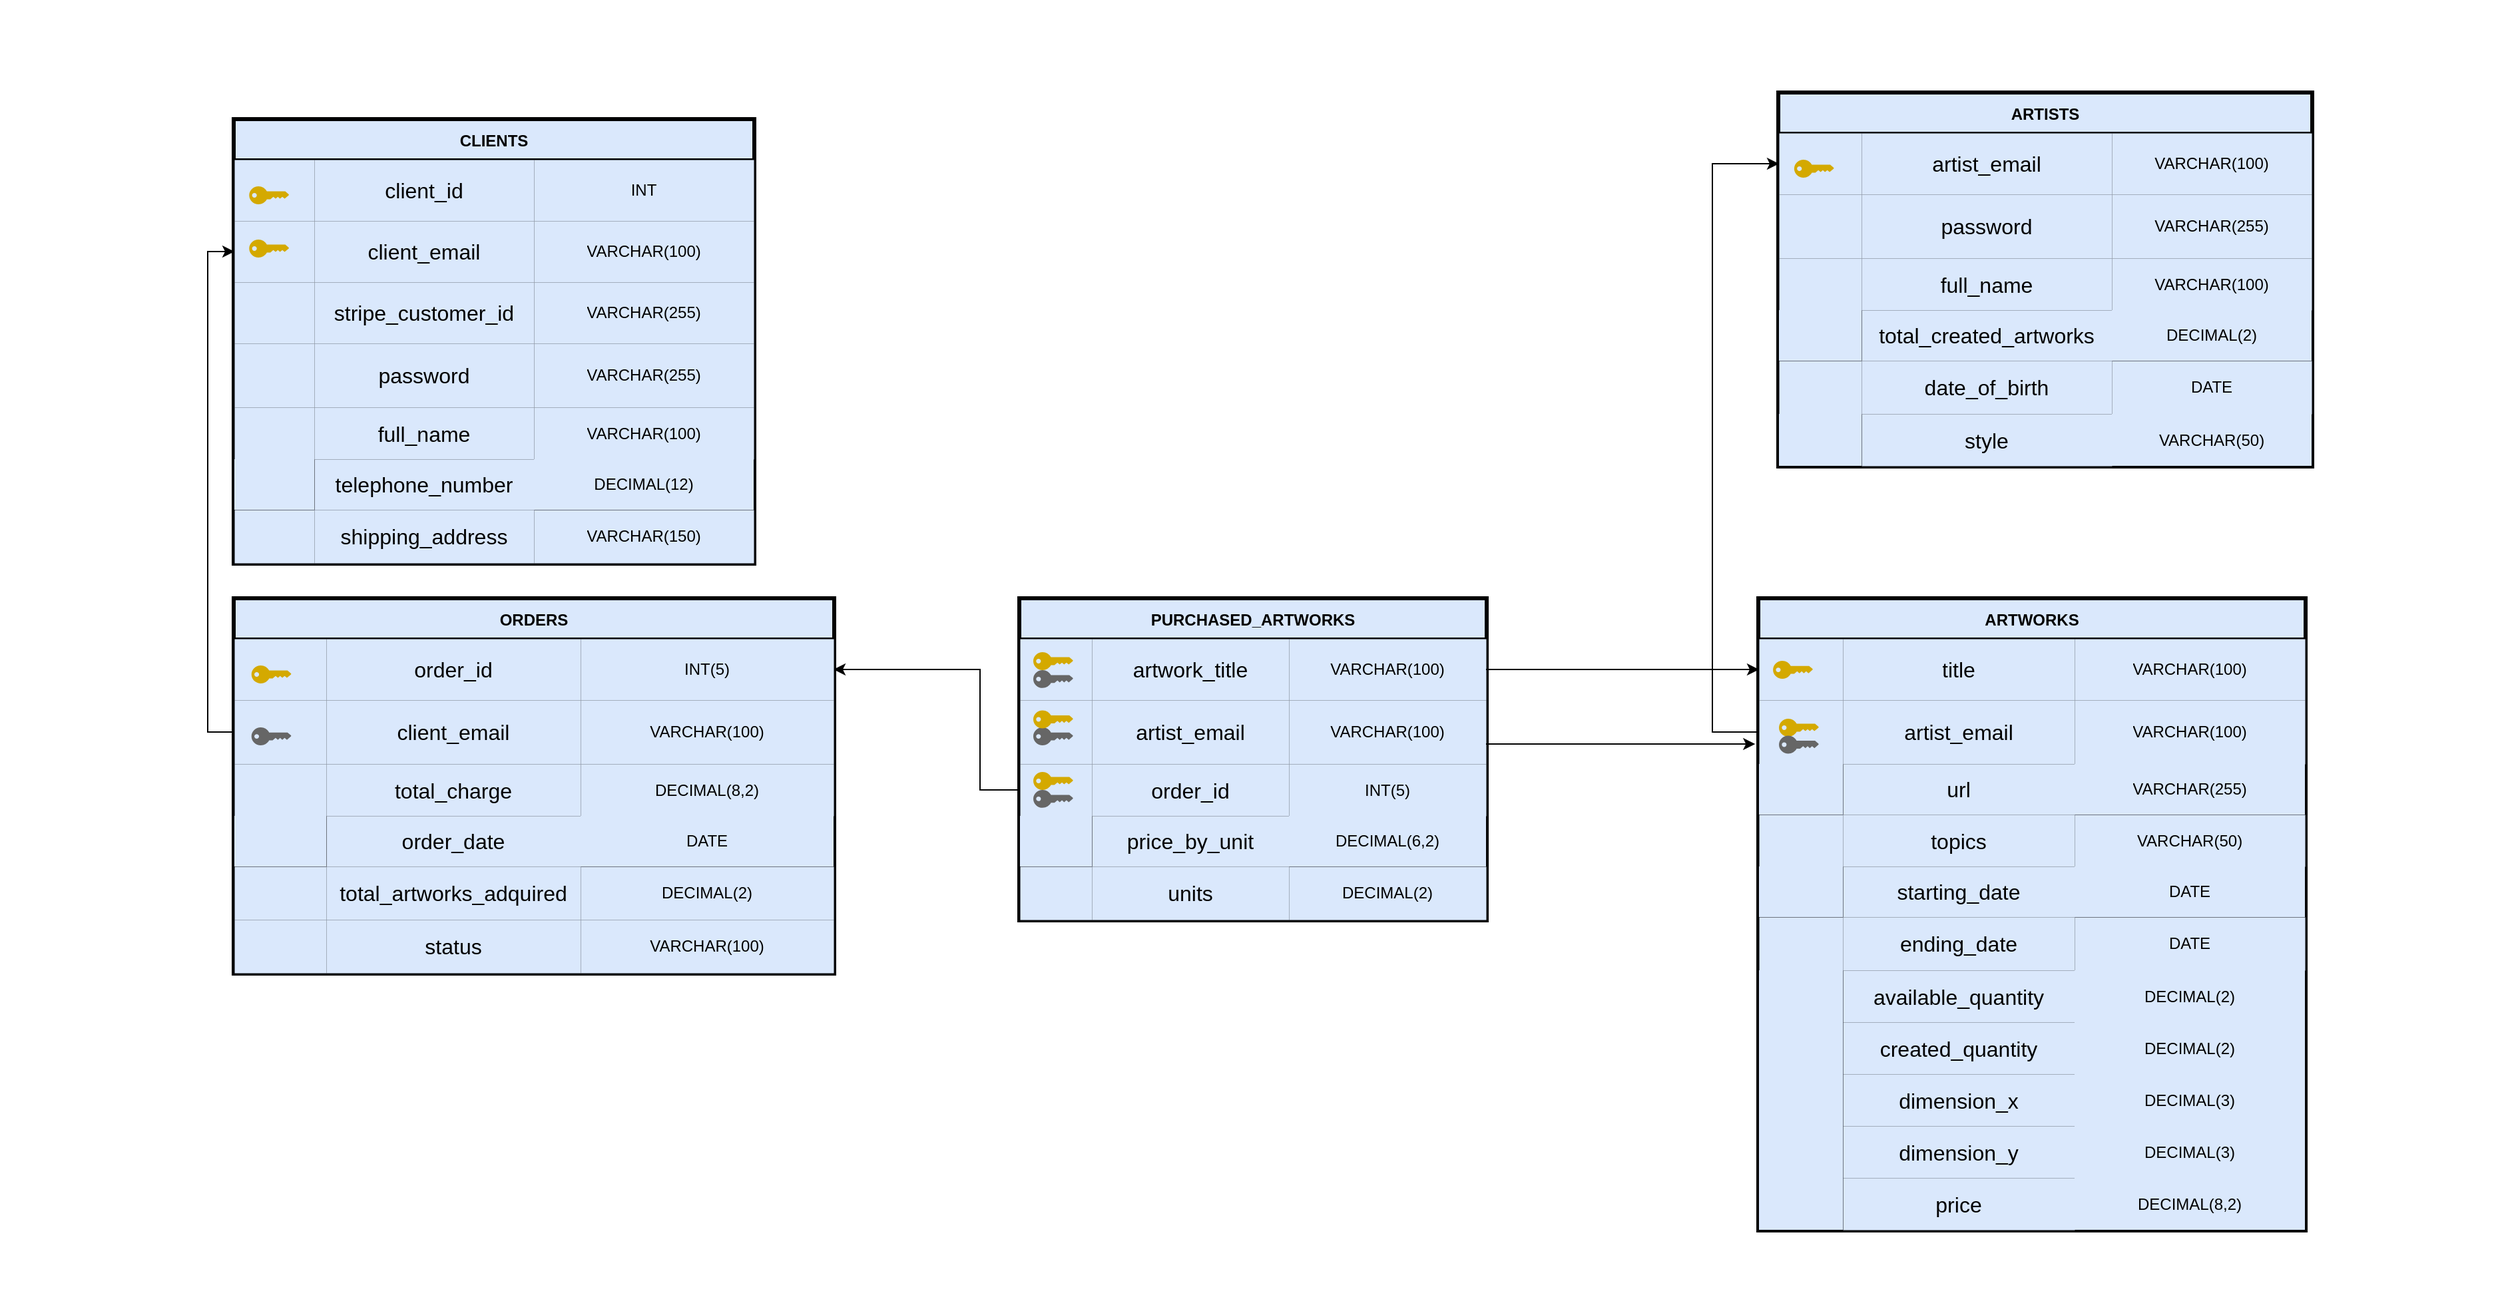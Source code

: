 <mxfile version="16.5.3" type="device"><diagram id="CreoFuO4O96yPBl1i8Jf" name="Page-1"><mxGraphModel dx="2009" dy="1978" grid="1" gridSize="10" guides="1" tooltips="1" connect="1" arrows="1" fold="1" page="1" pageScale="1" pageWidth="827" pageHeight="1169" math="0" shadow="0"><root><mxCell id="0"/><mxCell id="1" parent="0"/><mxCell id="j19vyyhP7Sr6Afs5r5xk-177" value="" style="shape=table;startSize=0;container=1;collapsible=0;childLayout=tableLayout;fillColor=none;strokeColor=none;" parent="1" vertex="1"><mxGeometry x="-675" y="-49.5" width="1875" height="979.5" as="geometry"/></mxCell><mxCell id="j19vyyhP7Sr6Afs5r5xk-178" value="" style="shape=partialRectangle;collapsible=0;dropTarget=0;fillColor=none;top=0;left=0;bottom=0;right=0;points=[[0,0.5],[1,0.5]];portConstraint=eastwest;" parent="j19vyyhP7Sr6Afs5r5xk-177" vertex="1"><mxGeometry width="1875" height="980" as="geometry"/></mxCell><mxCell id="j19vyyhP7Sr6Afs5r5xk-179" value="" style="shape=partialRectangle;html=1;whiteSpace=wrap;connectable=0;overflow=hidden;fillColor=none;top=0;left=0;bottom=0;right=0;pointerEvents=1;" parent="j19vyyhP7Sr6Afs5r5xk-178" vertex="1"><mxGeometry width="1875" height="980" as="geometry"><mxRectangle width="1875" height="980" as="alternateBounds"/></mxGeometry></mxCell><mxCell id="j19vyyhP7Sr6Afs5r5xk-29" value="" style="group;strokeColor=default;strokeWidth=4;" parent="1" vertex="1" connectable="0"><mxGeometry x="660" y="20" width="400" height="280" as="geometry"/></mxCell><mxCell id="j19vyyhP7Sr6Afs5r5xk-30" value="ARTISTS" style="shape=table;startSize=30;container=1;collapsible=0;childLayout=tableLayout;fontStyle=1;align=center;pointerEvents=1;fillColor=#dae8fc;strokeColor=#000000;swimlaneLine=1;strokeWidth=2;" parent="j19vyyhP7Sr6Afs5r5xk-29" vertex="1"><mxGeometry width="400.0" height="280" as="geometry"/></mxCell><mxCell id="j19vyyhP7Sr6Afs5r5xk-31" value="" style="shape=partialRectangle;html=1;whiteSpace=wrap;collapsible=0;dropTarget=0;pointerEvents=0;fillColor=none;top=0;left=0;bottom=0;right=0;points=[[0,0.5],[1,0.5]];portConstraint=eastwest;fontColor=#000000;" parent="j19vyyhP7Sr6Afs5r5xk-30" vertex="1"><mxGeometry y="30" width="400.0" height="46" as="geometry"/></mxCell><mxCell id="j19vyyhP7Sr6Afs5r5xk-32" value="" style="shape=partialRectangle;html=1;whiteSpace=wrap;connectable=0;fillColor=#dae8fc;top=0;left=0;bottom=0;right=0;overflow=hidden;pointerEvents=1;strokeColor=#6c8ebf;strokeWidth=0;sketch=0;perimeterSpacing=0;" parent="j19vyyhP7Sr6Afs5r5xk-31" vertex="1"><mxGeometry width="62" height="46" as="geometry"><mxRectangle width="62" height="46" as="alternateBounds"/></mxGeometry></mxCell><mxCell id="j19vyyhP7Sr6Afs5r5xk-33" value="artist_email" style="shape=partialRectangle;html=1;whiteSpace=wrap;connectable=0;fillColor=#dae8fc;top=0;left=0;bottom=0;right=0;overflow=hidden;pointerEvents=1;strokeColor=#6c8ebf;strokeWidth=0;sketch=0;perimeterSpacing=0;fontSize=16;" parent="j19vyyhP7Sr6Afs5r5xk-31" vertex="1"><mxGeometry x="62" width="188" height="46" as="geometry"><mxRectangle width="188" height="46" as="alternateBounds"/></mxGeometry></mxCell><mxCell id="j19vyyhP7Sr6Afs5r5xk-34" value="VARCHAR(100)" style="shape=partialRectangle;html=1;whiteSpace=wrap;connectable=0;fillColor=#dae8fc;top=0;left=0;bottom=0;right=0;overflow=hidden;pointerEvents=1;strokeColor=#6c8ebf;strokeWidth=0;sketch=0;perimeterSpacing=0;" parent="j19vyyhP7Sr6Afs5r5xk-31" vertex="1"><mxGeometry x="250" width="150" height="46" as="geometry"><mxRectangle width="150" height="46" as="alternateBounds"/></mxGeometry></mxCell><mxCell id="j19vyyhP7Sr6Afs5r5xk-35" value="" style="shape=partialRectangle;html=1;whiteSpace=wrap;collapsible=0;dropTarget=0;pointerEvents=0;fillColor=none;top=0;left=0;bottom=0;right=0;points=[[0,0.5],[1,0.5]];portConstraint=eastwest;fontColor=#000000;" parent="j19vyyhP7Sr6Afs5r5xk-30" vertex="1"><mxGeometry y="76" width="400.0" height="48" as="geometry"/></mxCell><mxCell id="j19vyyhP7Sr6Afs5r5xk-36" value="" style="shape=partialRectangle;html=1;whiteSpace=wrap;connectable=0;fillColor=#dae8fc;top=0;left=0;bottom=0;right=0;overflow=hidden;pointerEvents=1;strokeColor=#6c8ebf;strokeWidth=0;" parent="j19vyyhP7Sr6Afs5r5xk-35" vertex="1"><mxGeometry width="62" height="48" as="geometry"><mxRectangle width="62" height="48" as="alternateBounds"/></mxGeometry></mxCell><mxCell id="j19vyyhP7Sr6Afs5r5xk-37" value="password" style="shape=partialRectangle;html=1;whiteSpace=wrap;connectable=0;fillColor=#dae8fc;top=0;left=0;bottom=0;right=0;overflow=hidden;pointerEvents=1;strokeColor=#6c8ebf;strokeWidth=0;fontSize=16;" parent="j19vyyhP7Sr6Afs5r5xk-35" vertex="1"><mxGeometry x="62" width="188" height="48" as="geometry"><mxRectangle width="188" height="48" as="alternateBounds"/></mxGeometry></mxCell><mxCell id="j19vyyhP7Sr6Afs5r5xk-38" value="VARCHAR(255)" style="shape=partialRectangle;html=1;whiteSpace=wrap;connectable=0;fillColor=#dae8fc;top=0;left=0;bottom=0;right=0;overflow=hidden;pointerEvents=1;strokeColor=#6c8ebf;strokeWidth=0;" parent="j19vyyhP7Sr6Afs5r5xk-35" vertex="1"><mxGeometry x="250" width="150" height="48" as="geometry"><mxRectangle width="150" height="48" as="alternateBounds"/></mxGeometry></mxCell><mxCell id="j19vyyhP7Sr6Afs5r5xk-39" value="" style="shape=partialRectangle;html=1;whiteSpace=wrap;collapsible=0;dropTarget=0;pointerEvents=0;fillColor=none;top=0;left=0;bottom=0;right=0;points=[[0,0.5],[1,0.5]];portConstraint=eastwest;fontColor=#000000;" parent="j19vyyhP7Sr6Afs5r5xk-30" vertex="1"><mxGeometry y="124" width="400.0" height="39" as="geometry"/></mxCell><mxCell id="j19vyyhP7Sr6Afs5r5xk-40" value="" style="shape=partialRectangle;html=1;whiteSpace=wrap;connectable=0;fillColor=#dae8fc;top=0;left=0;bottom=0;right=0;overflow=hidden;pointerEvents=1;strokeColor=#6c8ebf;strokeWidth=0;" parent="j19vyyhP7Sr6Afs5r5xk-39" vertex="1"><mxGeometry width="62" height="39" as="geometry"><mxRectangle width="62" height="39" as="alternateBounds"/></mxGeometry></mxCell><mxCell id="j19vyyhP7Sr6Afs5r5xk-41" value="&lt;span style=&quot;font-size: 16px;&quot;&gt;full_name&lt;/span&gt;" style="shape=partialRectangle;html=1;whiteSpace=wrap;connectable=0;fillColor=#dae8fc;top=0;left=0;bottom=0;right=0;overflow=hidden;pointerEvents=1;strokeColor=default;strokeWidth=0;fontSize=16;" parent="j19vyyhP7Sr6Afs5r5xk-39" vertex="1"><mxGeometry x="62" width="188" height="39" as="geometry"><mxRectangle width="188" height="39" as="alternateBounds"/></mxGeometry></mxCell><mxCell id="j19vyyhP7Sr6Afs5r5xk-42" value="&lt;span&gt;VARCHAR(100)&lt;/span&gt;" style="shape=partialRectangle;html=1;whiteSpace=wrap;connectable=0;fillColor=#dae8fc;top=0;left=0;bottom=0;right=0;overflow=hidden;pointerEvents=1;strokeColor=#6c8ebf;strokeWidth=0;" parent="j19vyyhP7Sr6Afs5r5xk-39" vertex="1"><mxGeometry x="250" width="150" height="39" as="geometry"><mxRectangle width="150" height="39" as="alternateBounds"/></mxGeometry></mxCell><mxCell id="j19vyyhP7Sr6Afs5r5xk-43" value="" style="shape=partialRectangle;html=1;whiteSpace=wrap;collapsible=0;dropTarget=0;pointerEvents=0;fillColor=none;top=0;left=0;bottom=0;right=0;points=[[0,0.5],[1,0.5]];portConstraint=eastwest;fontColor=#000000;" parent="j19vyyhP7Sr6Afs5r5xk-30" vertex="1"><mxGeometry y="163" width="400.0" height="38" as="geometry"/></mxCell><mxCell id="j19vyyhP7Sr6Afs5r5xk-44" value="" style="shape=partialRectangle;html=1;whiteSpace=wrap;connectable=0;fillColor=#dae8fc;top=0;left=0;bottom=0;right=0;overflow=hidden;pointerEvents=1;strokeColor=none;" parent="j19vyyhP7Sr6Afs5r5xk-43" vertex="1"><mxGeometry width="62" height="38" as="geometry"><mxRectangle width="62" height="38" as="alternateBounds"/></mxGeometry></mxCell><mxCell id="j19vyyhP7Sr6Afs5r5xk-45" value="total_created_artworks" style="shape=partialRectangle;html=1;whiteSpace=wrap;connectable=0;fillColor=#dae8fc;top=0;left=0;bottom=0;right=0;overflow=hidden;pointerEvents=1;strokeColor=default;strokeWidth=0;fontSize=16;" parent="j19vyyhP7Sr6Afs5r5xk-43" vertex="1"><mxGeometry x="62" width="188" height="38" as="geometry"><mxRectangle width="188" height="38" as="alternateBounds"/></mxGeometry></mxCell><mxCell id="j19vyyhP7Sr6Afs5r5xk-46" value="DECIMAL(2)" style="shape=partialRectangle;html=1;whiteSpace=wrap;connectable=0;fillColor=#dae8fc;top=0;left=0;bottom=0;right=0;overflow=hidden;pointerEvents=1;strokeColor=none;" parent="j19vyyhP7Sr6Afs5r5xk-43" vertex="1"><mxGeometry x="250" width="150" height="38" as="geometry"><mxRectangle width="150" height="38" as="alternateBounds"/></mxGeometry></mxCell><mxCell id="j19vyyhP7Sr6Afs5r5xk-47" value="" style="shape=partialRectangle;html=1;whiteSpace=wrap;collapsible=0;dropTarget=0;pointerEvents=0;fillColor=none;top=0;left=0;bottom=0;right=0;points=[[0,0.5],[1,0.5]];portConstraint=eastwest;fontColor=#000000;" parent="j19vyyhP7Sr6Afs5r5xk-30" vertex="1"><mxGeometry y="201" width="400.0" height="40" as="geometry"/></mxCell><mxCell id="j19vyyhP7Sr6Afs5r5xk-48" value="" style="shape=partialRectangle;html=1;whiteSpace=wrap;connectable=0;fillColor=#dae8fc;top=0;left=0;bottom=0;right=0;overflow=hidden;pointerEvents=1;strokeColor=default;strokeWidth=0;" parent="j19vyyhP7Sr6Afs5r5xk-47" vertex="1"><mxGeometry width="62" height="40" as="geometry"><mxRectangle width="62" height="40" as="alternateBounds"/></mxGeometry></mxCell><mxCell id="j19vyyhP7Sr6Afs5r5xk-49" value="date_of_birth" style="shape=partialRectangle;html=1;whiteSpace=wrap;connectable=0;fillColor=#dae8fc;top=0;left=0;bottom=0;right=0;overflow=hidden;pointerEvents=1;strokeColor=default;strokeWidth=0;fontSize=16;" parent="j19vyyhP7Sr6Afs5r5xk-47" vertex="1"><mxGeometry x="62" width="188" height="40" as="geometry"><mxRectangle width="188" height="40" as="alternateBounds"/></mxGeometry></mxCell><mxCell id="j19vyyhP7Sr6Afs5r5xk-50" value="DATE" style="shape=partialRectangle;html=1;whiteSpace=wrap;connectable=0;fillColor=#dae8fc;top=0;left=0;bottom=0;right=0;overflow=hidden;pointerEvents=1;strokeColor=none;strokeWidth=0;" parent="j19vyyhP7Sr6Afs5r5xk-47" vertex="1"><mxGeometry x="250" width="150" height="40" as="geometry"><mxRectangle width="150" height="40" as="alternateBounds"/></mxGeometry></mxCell><mxCell id="j19vyyhP7Sr6Afs5r5xk-51" value="" style="shape=partialRectangle;html=1;whiteSpace=wrap;collapsible=0;dropTarget=0;pointerEvents=0;fillColor=none;top=0;left=0;bottom=0;right=0;points=[[0,0.5],[1,0.5]];portConstraint=eastwest;fontColor=#000000;" parent="j19vyyhP7Sr6Afs5r5xk-30" vertex="1"><mxGeometry y="241" width="400.0" height="39" as="geometry"/></mxCell><mxCell id="j19vyyhP7Sr6Afs5r5xk-52" value="" style="shape=partialRectangle;html=1;whiteSpace=wrap;connectable=0;fillColor=#dae8fc;top=0;left=0;bottom=0;right=0;overflow=hidden;pointerEvents=1;strokeColor=none;" parent="j19vyyhP7Sr6Afs5r5xk-51" vertex="1"><mxGeometry width="62" height="39" as="geometry"><mxRectangle width="62" height="39" as="alternateBounds"/></mxGeometry></mxCell><mxCell id="j19vyyhP7Sr6Afs5r5xk-53" value="style" style="shape=partialRectangle;html=1;whiteSpace=wrap;connectable=0;fillColor=#dae8fc;top=0;left=0;bottom=0;right=0;overflow=hidden;pointerEvents=1;strokeColor=default;strokeWidth=0;fontSize=16;" parent="j19vyyhP7Sr6Afs5r5xk-51" vertex="1"><mxGeometry x="62" width="188" height="39" as="geometry"><mxRectangle width="188" height="39" as="alternateBounds"/></mxGeometry></mxCell><mxCell id="j19vyyhP7Sr6Afs5r5xk-54" value="VARCHAR(50)" style="shape=partialRectangle;html=1;whiteSpace=wrap;connectable=0;fillColor=#dae8fc;top=0;left=0;bottom=0;right=0;overflow=hidden;pointerEvents=1;strokeColor=none;" parent="j19vyyhP7Sr6Afs5r5xk-51" vertex="1"><mxGeometry x="250" width="150" height="39" as="geometry"><mxRectangle width="150" height="39" as="alternateBounds"/></mxGeometry></mxCell><mxCell id="j19vyyhP7Sr6Afs5r5xk-55" value="" style="points=[[0,0.5,0],[0.24,0,0],[0.5,0.28,0],[0.995,0.475,0],[0.5,0.72,0],[0.24,1,0]];verticalLabelPosition=bottom;sketch=0;html=1;verticalAlign=top;aspect=fixed;align=center;pointerEvents=1;shape=mxgraph.cisco19.key;fillColor=#D4A900;strokeColor=none;dashed=1;dashPattern=1 2;" parent="j19vyyhP7Sr6Afs5r5xk-29" vertex="1"><mxGeometry x="11.43" y="50.0" width="29.912" height="13.462" as="geometry"/></mxCell><mxCell id="j19vyyhP7Sr6Afs5r5xk-169" value="" style="group;strokeColor=default;strokeWidth=4;" parent="1" vertex="1" connectable="0"><mxGeometry x="90" y="400" width="350" height="241" as="geometry"/></mxCell><mxCell id="j19vyyhP7Sr6Afs5r5xk-114" value="PURCHASED_ARTWORKS" style="shape=table;startSize=30;container=1;collapsible=0;childLayout=tableLayout;fontStyle=1;align=center;pointerEvents=1;fillColor=#dae8fc;strokeColor=#000000;swimlaneLine=1;strokeWidth=2;" parent="j19vyyhP7Sr6Afs5r5xk-169" vertex="1"><mxGeometry width="350" height="241" as="geometry"/></mxCell><mxCell id="j19vyyhP7Sr6Afs5r5xk-115" value="" style="shape=partialRectangle;html=1;whiteSpace=wrap;collapsible=0;dropTarget=0;pointerEvents=0;fillColor=none;top=0;left=0;bottom=0;right=0;points=[[0,0.5],[1,0.5]];portConstraint=eastwest;fontColor=#000000;" parent="j19vyyhP7Sr6Afs5r5xk-114" vertex="1"><mxGeometry y="30" width="350" height="46" as="geometry"/></mxCell><mxCell id="j19vyyhP7Sr6Afs5r5xk-116" value="" style="shape=partialRectangle;html=1;whiteSpace=wrap;connectable=0;fillColor=#dae8fc;top=0;left=0;bottom=0;right=0;overflow=hidden;pointerEvents=1;strokeColor=#6c8ebf;strokeWidth=0;sketch=0;perimeterSpacing=0;" parent="j19vyyhP7Sr6Afs5r5xk-115" vertex="1"><mxGeometry width="54" height="46" as="geometry"><mxRectangle width="54" height="46" as="alternateBounds"/></mxGeometry></mxCell><mxCell id="j19vyyhP7Sr6Afs5r5xk-117" value="artwork_title" style="shape=partialRectangle;html=1;whiteSpace=wrap;connectable=0;fillColor=#dae8fc;top=0;left=0;bottom=0;right=0;overflow=hidden;pointerEvents=1;strokeColor=#6c8ebf;strokeWidth=0;sketch=0;perimeterSpacing=0;fontSize=16;" parent="j19vyyhP7Sr6Afs5r5xk-115" vertex="1"><mxGeometry x="54" width="148" height="46" as="geometry"><mxRectangle width="148" height="46" as="alternateBounds"/></mxGeometry></mxCell><mxCell id="j19vyyhP7Sr6Afs5r5xk-118" value="VARCHAR(100)" style="shape=partialRectangle;html=1;whiteSpace=wrap;connectable=0;fillColor=#dae8fc;top=0;left=0;bottom=0;right=0;overflow=hidden;pointerEvents=1;strokeColor=#6c8ebf;strokeWidth=0;sketch=0;perimeterSpacing=0;" parent="j19vyyhP7Sr6Afs5r5xk-115" vertex="1"><mxGeometry x="202" width="148" height="46" as="geometry"><mxRectangle width="148" height="46" as="alternateBounds"/></mxGeometry></mxCell><mxCell id="j19vyyhP7Sr6Afs5r5xk-119" value="" style="shape=partialRectangle;html=1;whiteSpace=wrap;collapsible=0;dropTarget=0;pointerEvents=0;fillColor=none;top=0;left=0;bottom=0;right=0;points=[[0,0.5],[1,0.5]];portConstraint=eastwest;fontColor=#000000;" parent="j19vyyhP7Sr6Afs5r5xk-114" vertex="1"><mxGeometry y="76" width="350" height="48" as="geometry"/></mxCell><mxCell id="j19vyyhP7Sr6Afs5r5xk-120" value="" style="shape=partialRectangle;html=1;whiteSpace=wrap;connectable=0;fillColor=#dae8fc;top=0;left=0;bottom=0;right=0;overflow=hidden;pointerEvents=1;strokeColor=#6c8ebf;strokeWidth=0;" parent="j19vyyhP7Sr6Afs5r5xk-119" vertex="1"><mxGeometry width="54" height="48" as="geometry"><mxRectangle width="54" height="48" as="alternateBounds"/></mxGeometry></mxCell><mxCell id="j19vyyhP7Sr6Afs5r5xk-121" value="artist_email" style="shape=partialRectangle;html=1;whiteSpace=wrap;connectable=0;fillColor=#dae8fc;top=0;left=0;bottom=0;right=0;overflow=hidden;pointerEvents=1;strokeColor=#6c8ebf;strokeWidth=0;fontSize=16;" parent="j19vyyhP7Sr6Afs5r5xk-119" vertex="1"><mxGeometry x="54" width="148" height="48" as="geometry"><mxRectangle width="148" height="48" as="alternateBounds"/></mxGeometry></mxCell><mxCell id="j19vyyhP7Sr6Afs5r5xk-122" value="VARCHAR(100)" style="shape=partialRectangle;html=1;whiteSpace=wrap;connectable=0;fillColor=#dae8fc;top=0;left=0;bottom=0;right=0;overflow=hidden;pointerEvents=1;strokeColor=#6c8ebf;strokeWidth=0;" parent="j19vyyhP7Sr6Afs5r5xk-119" vertex="1"><mxGeometry x="202" width="148" height="48" as="geometry"><mxRectangle width="148" height="48" as="alternateBounds"/></mxGeometry></mxCell><mxCell id="j19vyyhP7Sr6Afs5r5xk-123" value="" style="shape=partialRectangle;html=1;whiteSpace=wrap;collapsible=0;dropTarget=0;pointerEvents=0;fillColor=none;top=0;left=0;bottom=0;right=0;points=[[0,0.5],[1,0.5]];portConstraint=eastwest;fontColor=#000000;" parent="j19vyyhP7Sr6Afs5r5xk-114" vertex="1"><mxGeometry y="124" width="350" height="39" as="geometry"/></mxCell><mxCell id="j19vyyhP7Sr6Afs5r5xk-124" value="" style="shape=partialRectangle;html=1;whiteSpace=wrap;connectable=0;fillColor=#dae8fc;top=0;left=0;bottom=0;right=0;overflow=hidden;pointerEvents=1;strokeColor=#6c8ebf;strokeWidth=0;" parent="j19vyyhP7Sr6Afs5r5xk-123" vertex="1"><mxGeometry width="54" height="39" as="geometry"><mxRectangle width="54" height="39" as="alternateBounds"/></mxGeometry></mxCell><mxCell id="j19vyyhP7Sr6Afs5r5xk-125" value="order_id" style="shape=partialRectangle;html=1;whiteSpace=wrap;connectable=0;fillColor=#dae8fc;top=0;left=0;bottom=0;right=0;overflow=hidden;pointerEvents=1;strokeColor=default;strokeWidth=0;fontSize=16;" parent="j19vyyhP7Sr6Afs5r5xk-123" vertex="1"><mxGeometry x="54" width="148" height="39" as="geometry"><mxRectangle width="148" height="39" as="alternateBounds"/></mxGeometry></mxCell><mxCell id="j19vyyhP7Sr6Afs5r5xk-126" value="INT(5)" style="shape=partialRectangle;html=1;whiteSpace=wrap;connectable=0;fillColor=#dae8fc;top=0;left=0;bottom=0;right=0;overflow=hidden;pointerEvents=1;strokeColor=#6c8ebf;strokeWidth=0;" parent="j19vyyhP7Sr6Afs5r5xk-123" vertex="1"><mxGeometry x="202" width="148" height="39" as="geometry"><mxRectangle width="148" height="39" as="alternateBounds"/></mxGeometry></mxCell><mxCell id="j19vyyhP7Sr6Afs5r5xk-127" value="" style="shape=partialRectangle;html=1;whiteSpace=wrap;collapsible=0;dropTarget=0;pointerEvents=0;fillColor=none;top=0;left=0;bottom=0;right=0;points=[[0,0.5],[1,0.5]];portConstraint=eastwest;fontColor=#000000;" parent="j19vyyhP7Sr6Afs5r5xk-114" vertex="1"><mxGeometry y="163" width="350" height="38" as="geometry"/></mxCell><mxCell id="j19vyyhP7Sr6Afs5r5xk-128" value="" style="shape=partialRectangle;html=1;whiteSpace=wrap;connectable=0;fillColor=#dae8fc;top=0;left=0;bottom=0;right=0;overflow=hidden;pointerEvents=1;strokeColor=none;" parent="j19vyyhP7Sr6Afs5r5xk-127" vertex="1"><mxGeometry width="54" height="38" as="geometry"><mxRectangle width="54" height="38" as="alternateBounds"/></mxGeometry></mxCell><mxCell id="j19vyyhP7Sr6Afs5r5xk-129" value="price_by_unit" style="shape=partialRectangle;html=1;whiteSpace=wrap;connectable=0;fillColor=#dae8fc;top=0;left=0;bottom=0;right=0;overflow=hidden;pointerEvents=1;strokeColor=default;strokeWidth=0;fontSize=16;" parent="j19vyyhP7Sr6Afs5r5xk-127" vertex="1"><mxGeometry x="54" width="148" height="38" as="geometry"><mxRectangle width="148" height="38" as="alternateBounds"/></mxGeometry></mxCell><mxCell id="j19vyyhP7Sr6Afs5r5xk-130" value="DECIMAL(6,2)" style="shape=partialRectangle;html=1;whiteSpace=wrap;connectable=0;fillColor=#dae8fc;top=0;left=0;bottom=0;right=0;overflow=hidden;pointerEvents=1;strokeColor=none;" parent="j19vyyhP7Sr6Afs5r5xk-127" vertex="1"><mxGeometry x="202" width="148" height="38" as="geometry"><mxRectangle width="148" height="38" as="alternateBounds"/></mxGeometry></mxCell><mxCell id="j19vyyhP7Sr6Afs5r5xk-131" value="" style="shape=partialRectangle;html=1;whiteSpace=wrap;collapsible=0;dropTarget=0;pointerEvents=0;fillColor=none;top=0;left=0;bottom=0;right=0;points=[[0,0.5],[1,0.5]];portConstraint=eastwest;fontColor=#000000;" parent="j19vyyhP7Sr6Afs5r5xk-114" vertex="1"><mxGeometry y="201" width="350" height="40" as="geometry"/></mxCell><mxCell id="j19vyyhP7Sr6Afs5r5xk-132" value="" style="shape=partialRectangle;html=1;whiteSpace=wrap;connectable=0;fillColor=#dae8fc;top=0;left=0;bottom=0;right=0;overflow=hidden;pointerEvents=1;strokeColor=default;strokeWidth=0;" parent="j19vyyhP7Sr6Afs5r5xk-131" vertex="1"><mxGeometry width="54" height="40" as="geometry"><mxRectangle width="54" height="40" as="alternateBounds"/></mxGeometry></mxCell><mxCell id="j19vyyhP7Sr6Afs5r5xk-133" value="units" style="shape=partialRectangle;html=1;whiteSpace=wrap;connectable=0;fillColor=#dae8fc;top=0;left=0;bottom=0;right=0;overflow=hidden;pointerEvents=1;strokeColor=default;strokeWidth=0;fontSize=16;" parent="j19vyyhP7Sr6Afs5r5xk-131" vertex="1"><mxGeometry x="54" width="148" height="40" as="geometry"><mxRectangle width="148" height="40" as="alternateBounds"/></mxGeometry></mxCell><mxCell id="j19vyyhP7Sr6Afs5r5xk-134" value="DECIMAL(2)" style="shape=partialRectangle;html=1;whiteSpace=wrap;connectable=0;fillColor=#dae8fc;top=0;left=0;bottom=0;right=0;overflow=hidden;pointerEvents=1;strokeColor=none;strokeWidth=0;" parent="j19vyyhP7Sr6Afs5r5xk-131" vertex="1"><mxGeometry x="202" width="148" height="40" as="geometry"><mxRectangle width="148" height="40" as="alternateBounds"/></mxGeometry></mxCell><mxCell id="j19vyyhP7Sr6Afs5r5xk-139" value="" style="points=[[0,0.5,0],[0.24,0,0],[0.5,0.28,0],[0.995,0.475,0],[0.5,0.72,0],[0.24,1,0]];verticalLabelPosition=bottom;sketch=0;html=1;verticalAlign=top;aspect=fixed;align=center;pointerEvents=1;shape=mxgraph.cisco19.key;fillColor=#D4A900;strokeColor=none;dashed=1;dashPattern=1 2;" parent="j19vyyhP7Sr6Afs5r5xk-169" vertex="1"><mxGeometry x="9.992" y="40" width="29.912" height="13.462" as="geometry"/></mxCell><mxCell id="j19vyyhP7Sr6Afs5r5xk-140" value="" style="points=[[0,0.5,0],[0.24,0,0],[0.5,0.28,0],[0.995,0.475,0],[0.5,0.72,0],[0.24,1,0]];verticalLabelPosition=bottom;sketch=0;html=1;verticalAlign=top;aspect=fixed;align=center;pointerEvents=1;shape=mxgraph.cisco19.key;fillColor=#666666;strokeColor=none;dashed=1;dashPattern=1 2;" parent="j19vyyhP7Sr6Afs5r5xk-169" vertex="1"><mxGeometry x="9.992" y="96.54" width="29.918" height="13.462" as="geometry"/></mxCell><mxCell id="j19vyyhP7Sr6Afs5r5xk-165" value="" style="points=[[0,0.5,0],[0.24,0,0],[0.5,0.28,0],[0.995,0.475,0],[0.5,0.72,0],[0.24,1,0]];verticalLabelPosition=bottom;sketch=0;html=1;verticalAlign=top;aspect=fixed;align=center;pointerEvents=1;shape=mxgraph.cisco19.key;fillColor=#D4A900;strokeColor=none;dashed=1;dashPattern=1 2;" parent="j19vyyhP7Sr6Afs5r5xk-169" vertex="1"><mxGeometry x="10.002" y="83.77" width="29.912" height="13.462" as="geometry"/></mxCell><mxCell id="j19vyyhP7Sr6Afs5r5xk-166" value="" style="points=[[0,0.5,0],[0.24,0,0],[0.5,0.28,0],[0.995,0.475,0],[0.5,0.72,0],[0.24,1,0]];verticalLabelPosition=bottom;sketch=0;html=1;verticalAlign=top;aspect=fixed;align=center;pointerEvents=1;shape=mxgraph.cisco19.key;fillColor=#666666;strokeColor=none;dashed=1;dashPattern=1 2;" parent="j19vyyhP7Sr6Afs5r5xk-169" vertex="1"><mxGeometry x="10.002" y="53.46" width="29.918" height="13.462" as="geometry"/></mxCell><mxCell id="j19vyyhP7Sr6Afs5r5xk-167" value="" style="points=[[0,0.5,0],[0.24,0,0],[0.5,0.28,0],[0.995,0.475,0],[0.5,0.72,0],[0.24,1,0]];verticalLabelPosition=bottom;sketch=0;html=1;verticalAlign=top;aspect=fixed;align=center;pointerEvents=1;shape=mxgraph.cisco19.key;fillColor=#666666;strokeColor=none;dashed=1;dashPattern=1 2;" parent="j19vyyhP7Sr6Afs5r5xk-169" vertex="1"><mxGeometry x="10.012" y="143.46" width="29.918" height="13.462" as="geometry"/></mxCell><mxCell id="j19vyyhP7Sr6Afs5r5xk-168" value="" style="points=[[0,0.5,0],[0.24,0,0],[0.5,0.28,0],[0.995,0.475,0],[0.5,0.72,0],[0.24,1,0]];verticalLabelPosition=bottom;sketch=0;html=1;verticalAlign=top;aspect=fixed;align=center;pointerEvents=1;shape=mxgraph.cisco19.key;fillColor=#D4A900;strokeColor=none;dashed=1;dashPattern=1 2;" parent="j19vyyhP7Sr6Afs5r5xk-169" vertex="1"><mxGeometry x="10.012" y="130" width="29.912" height="13.462" as="geometry"/></mxCell><mxCell id="j19vyyhP7Sr6Afs5r5xk-170" style="edgeStyle=orthogonalEdgeStyle;rounded=0;orthogonalLoop=1;jettySize=auto;html=1;entryX=0;entryY=0.5;entryDx=0;entryDy=0;exitX=0;exitY=0.5;exitDx=0;exitDy=0;" parent="1" source="j19vyyhP7Sr6Afs5r5xk-91" target="j19vyyhP7Sr6Afs5r5xk-31" edge="1"><mxGeometry relative="1" as="geometry"><mxPoint x="600" y="540" as="sourcePoint"/><Array as="points"><mxPoint x="610" y="500"/><mxPoint x="610" y="73"/></Array></mxGeometry></mxCell><mxCell id="j19vyyhP7Sr6Afs5r5xk-171" style="edgeStyle=orthogonalEdgeStyle;rounded=0;orthogonalLoop=1;jettySize=auto;html=1;entryX=0;entryY=0.5;entryDx=0;entryDy=0;" parent="1" source="j19vyyhP7Sr6Afs5r5xk-115" target="j19vyyhP7Sr6Afs5r5xk-87" edge="1"><mxGeometry relative="1" as="geometry"/></mxCell><mxCell id="j19vyyhP7Sr6Afs5r5xk-172" style="edgeStyle=orthogonalEdgeStyle;rounded=0;orthogonalLoop=1;jettySize=auto;html=1;entryX=-0.007;entryY=0.688;entryDx=0;entryDy=0;entryPerimeter=0;" parent="1" source="j19vyyhP7Sr6Afs5r5xk-119" target="j19vyyhP7Sr6Afs5r5xk-91" edge="1"><mxGeometry relative="1" as="geometry"><Array as="points"><mxPoint x="520" y="509"/><mxPoint x="520" y="509"/></Array><mxPoint x="640" y="540" as="targetPoint"/></mxGeometry></mxCell><mxCell id="j19vyyhP7Sr6Afs5r5xk-175" style="edgeStyle=orthogonalEdgeStyle;rounded=0;orthogonalLoop=1;jettySize=auto;html=1;entryX=1;entryY=0.5;entryDx=0;entryDy=0;" parent="1" source="j19vyyhP7Sr6Afs5r5xk-123" target="j19vyyhP7Sr6Afs5r5xk-59" edge="1"><mxGeometry relative="1" as="geometry"><Array as="points"><mxPoint x="60" y="543"/><mxPoint x="60" y="453"/></Array></mxGeometry></mxCell><mxCell id="j19vyyhP7Sr6Afs5r5xk-176" style="edgeStyle=orthogonalEdgeStyle;rounded=0;orthogonalLoop=1;jettySize=auto;html=1;exitX=0;exitY=0.5;exitDx=0;exitDy=0;entryX=0;entryY=0.5;entryDx=0;entryDy=0;" parent="1" source="j19vyyhP7Sr6Afs5r5xk-63" target="j19vyyhP7Sr6Afs5r5xk-3" edge="1"><mxGeometry relative="1" as="geometry"><Array as="points"><mxPoint x="-520" y="500"/><mxPoint x="-520" y="139"/></Array></mxGeometry></mxCell><mxCell id="VkYdwKGrPNHaKQL4Z5yo-19" value="" style="group;strokeColor=default;strokeWidth=4;" parent="1" vertex="1" connectable="0"><mxGeometry x="-500" y="400" width="450.0" height="281" as="geometry"/></mxCell><mxCell id="j19vyyhP7Sr6Afs5r5xk-58" value="ORDERS" style="shape=table;startSize=30;container=1;collapsible=0;childLayout=tableLayout;fontStyle=1;align=center;pointerEvents=1;fillColor=#dae8fc;strokeColor=#000000;swimlaneLine=1;strokeWidth=2;" parent="VkYdwKGrPNHaKQL4Z5yo-19" vertex="1"><mxGeometry width="450.0" height="281" as="geometry"/></mxCell><mxCell id="j19vyyhP7Sr6Afs5r5xk-59" value="" style="shape=partialRectangle;html=1;whiteSpace=wrap;collapsible=0;dropTarget=0;pointerEvents=0;fillColor=none;top=0;left=0;bottom=0;right=0;points=[[0,0.5],[1,0.5]];portConstraint=eastwest;fontColor=#000000;" parent="j19vyyhP7Sr6Afs5r5xk-58" vertex="1"><mxGeometry y="30" width="450.0" height="46" as="geometry"/></mxCell><mxCell id="j19vyyhP7Sr6Afs5r5xk-60" value="" style="shape=partialRectangle;html=1;whiteSpace=wrap;connectable=0;fillColor=#dae8fc;top=0;left=0;bottom=0;right=0;overflow=hidden;pointerEvents=1;strokeColor=#6c8ebf;strokeWidth=0;sketch=0;perimeterSpacing=0;" parent="j19vyyhP7Sr6Afs5r5xk-59" vertex="1"><mxGeometry width="69" height="46" as="geometry"><mxRectangle width="69" height="46" as="alternateBounds"/></mxGeometry></mxCell><mxCell id="j19vyyhP7Sr6Afs5r5xk-61" value="order_id" style="shape=partialRectangle;html=1;whiteSpace=wrap;connectable=0;fillColor=#dae8fc;top=0;left=0;bottom=0;right=0;overflow=hidden;pointerEvents=1;strokeColor=#6c8ebf;strokeWidth=0;sketch=0;perimeterSpacing=0;fontSize=16;" parent="j19vyyhP7Sr6Afs5r5xk-59" vertex="1"><mxGeometry x="69" width="191" height="46" as="geometry"><mxRectangle width="191" height="46" as="alternateBounds"/></mxGeometry></mxCell><mxCell id="j19vyyhP7Sr6Afs5r5xk-62" value="INT(5)" style="shape=partialRectangle;html=1;whiteSpace=wrap;connectable=0;fillColor=#dae8fc;top=0;left=0;bottom=0;right=0;overflow=hidden;pointerEvents=1;strokeColor=#6c8ebf;strokeWidth=0;sketch=0;perimeterSpacing=0;" parent="j19vyyhP7Sr6Afs5r5xk-59" vertex="1"><mxGeometry x="260" width="190" height="46" as="geometry"><mxRectangle width="190" height="46" as="alternateBounds"/></mxGeometry></mxCell><mxCell id="j19vyyhP7Sr6Afs5r5xk-63" value="" style="shape=partialRectangle;html=1;whiteSpace=wrap;collapsible=0;dropTarget=0;pointerEvents=0;fillColor=none;top=0;left=0;bottom=0;right=0;points=[[0,0.5],[1,0.5]];portConstraint=eastwest;fontColor=#000000;" parent="j19vyyhP7Sr6Afs5r5xk-58" vertex="1"><mxGeometry y="76" width="450.0" height="48" as="geometry"/></mxCell><mxCell id="j19vyyhP7Sr6Afs5r5xk-64" value="" style="shape=partialRectangle;html=1;whiteSpace=wrap;connectable=0;fillColor=#dae8fc;top=0;left=0;bottom=0;right=0;overflow=hidden;pointerEvents=1;strokeColor=#6c8ebf;strokeWidth=0;" parent="j19vyyhP7Sr6Afs5r5xk-63" vertex="1"><mxGeometry width="69" height="48" as="geometry"><mxRectangle width="69" height="48" as="alternateBounds"/></mxGeometry></mxCell><mxCell id="j19vyyhP7Sr6Afs5r5xk-65" value="client_email" style="shape=partialRectangle;html=1;whiteSpace=wrap;connectable=0;fillColor=#dae8fc;top=0;left=0;bottom=0;right=0;overflow=hidden;pointerEvents=1;strokeColor=#6c8ebf;strokeWidth=0;fontSize=16;" parent="j19vyyhP7Sr6Afs5r5xk-63" vertex="1"><mxGeometry x="69" width="191" height="48" as="geometry"><mxRectangle width="191" height="48" as="alternateBounds"/></mxGeometry></mxCell><mxCell id="j19vyyhP7Sr6Afs5r5xk-66" value="VARCHAR(100)" style="shape=partialRectangle;html=1;whiteSpace=wrap;connectable=0;fillColor=#dae8fc;top=0;left=0;bottom=0;right=0;overflow=hidden;pointerEvents=1;strokeColor=#6c8ebf;strokeWidth=0;" parent="j19vyyhP7Sr6Afs5r5xk-63" vertex="1"><mxGeometry x="260" width="190" height="48" as="geometry"><mxRectangle width="190" height="48" as="alternateBounds"/></mxGeometry></mxCell><mxCell id="j19vyyhP7Sr6Afs5r5xk-67" value="" style="shape=partialRectangle;html=1;whiteSpace=wrap;collapsible=0;dropTarget=0;pointerEvents=0;fillColor=none;top=0;left=0;bottom=0;right=0;points=[[0,0.5],[1,0.5]];portConstraint=eastwest;fontColor=#000000;" parent="j19vyyhP7Sr6Afs5r5xk-58" vertex="1"><mxGeometry y="124" width="450.0" height="39" as="geometry"/></mxCell><mxCell id="j19vyyhP7Sr6Afs5r5xk-68" value="" style="shape=partialRectangle;html=1;whiteSpace=wrap;connectable=0;fillColor=#dae8fc;top=0;left=0;bottom=0;right=0;overflow=hidden;pointerEvents=1;strokeColor=#6c8ebf;strokeWidth=0;" parent="j19vyyhP7Sr6Afs5r5xk-67" vertex="1"><mxGeometry width="69" height="39" as="geometry"><mxRectangle width="69" height="39" as="alternateBounds"/></mxGeometry></mxCell><mxCell id="j19vyyhP7Sr6Afs5r5xk-69" value="total_charge" style="shape=partialRectangle;html=1;whiteSpace=wrap;connectable=0;fillColor=#dae8fc;top=0;left=0;bottom=0;right=0;overflow=hidden;pointerEvents=1;strokeColor=default;strokeWidth=0;fontSize=16;" parent="j19vyyhP7Sr6Afs5r5xk-67" vertex="1"><mxGeometry x="69" width="191" height="39" as="geometry"><mxRectangle width="191" height="39" as="alternateBounds"/></mxGeometry></mxCell><mxCell id="j19vyyhP7Sr6Afs5r5xk-70" value="DECIMAL(8,2)" style="shape=partialRectangle;html=1;whiteSpace=wrap;connectable=0;fillColor=#dae8fc;top=0;left=0;bottom=0;right=0;overflow=hidden;pointerEvents=1;strokeColor=#6c8ebf;strokeWidth=0;" parent="j19vyyhP7Sr6Afs5r5xk-67" vertex="1"><mxGeometry x="260" width="190" height="39" as="geometry"><mxRectangle width="190" height="39" as="alternateBounds"/></mxGeometry></mxCell><mxCell id="j19vyyhP7Sr6Afs5r5xk-71" value="" style="shape=partialRectangle;html=1;whiteSpace=wrap;collapsible=0;dropTarget=0;pointerEvents=0;fillColor=none;top=0;left=0;bottom=0;right=0;points=[[0,0.5],[1,0.5]];portConstraint=eastwest;fontColor=#000000;" parent="j19vyyhP7Sr6Afs5r5xk-58" vertex="1"><mxGeometry y="163" width="450.0" height="38" as="geometry"/></mxCell><mxCell id="j19vyyhP7Sr6Afs5r5xk-72" value="" style="shape=partialRectangle;html=1;whiteSpace=wrap;connectable=0;fillColor=#dae8fc;top=0;left=0;bottom=0;right=0;overflow=hidden;pointerEvents=1;strokeColor=none;" parent="j19vyyhP7Sr6Afs5r5xk-71" vertex="1"><mxGeometry width="69" height="38" as="geometry"><mxRectangle width="69" height="38" as="alternateBounds"/></mxGeometry></mxCell><mxCell id="j19vyyhP7Sr6Afs5r5xk-73" value="order_date" style="shape=partialRectangle;html=1;whiteSpace=wrap;connectable=0;fillColor=#dae8fc;top=0;left=0;bottom=0;right=0;overflow=hidden;pointerEvents=1;strokeColor=default;strokeWidth=0;fontSize=16;" parent="j19vyyhP7Sr6Afs5r5xk-71" vertex="1"><mxGeometry x="69" width="191" height="38" as="geometry"><mxRectangle width="191" height="38" as="alternateBounds"/></mxGeometry></mxCell><mxCell id="j19vyyhP7Sr6Afs5r5xk-74" value="DATE" style="shape=partialRectangle;html=1;whiteSpace=wrap;connectable=0;fillColor=#dae8fc;top=0;left=0;bottom=0;right=0;overflow=hidden;pointerEvents=1;strokeColor=none;" parent="j19vyyhP7Sr6Afs5r5xk-71" vertex="1"><mxGeometry x="260" width="190" height="38" as="geometry"><mxRectangle width="190" height="38" as="alternateBounds"/></mxGeometry></mxCell><mxCell id="j19vyyhP7Sr6Afs5r5xk-75" value="" style="shape=partialRectangle;html=1;whiteSpace=wrap;collapsible=0;dropTarget=0;pointerEvents=0;fillColor=none;top=0;left=0;bottom=0;right=0;points=[[0,0.5],[1,0.5]];portConstraint=eastwest;fontColor=#000000;" parent="j19vyyhP7Sr6Afs5r5xk-58" vertex="1"><mxGeometry y="201" width="450.0" height="40" as="geometry"/></mxCell><mxCell id="j19vyyhP7Sr6Afs5r5xk-76" value="" style="shape=partialRectangle;html=1;whiteSpace=wrap;connectable=0;fillColor=#dae8fc;top=0;left=0;bottom=0;right=0;overflow=hidden;pointerEvents=1;strokeColor=default;strokeWidth=0;" parent="j19vyyhP7Sr6Afs5r5xk-75" vertex="1"><mxGeometry width="69" height="40" as="geometry"><mxRectangle width="69" height="40" as="alternateBounds"/></mxGeometry></mxCell><mxCell id="j19vyyhP7Sr6Afs5r5xk-77" value="total_artworks_adquired" style="shape=partialRectangle;html=1;whiteSpace=wrap;connectable=0;fillColor=#dae8fc;top=0;left=0;bottom=0;right=0;overflow=hidden;pointerEvents=1;strokeColor=default;strokeWidth=0;fontSize=16;" parent="j19vyyhP7Sr6Afs5r5xk-75" vertex="1"><mxGeometry x="69" width="191" height="40" as="geometry"><mxRectangle width="191" height="40" as="alternateBounds"/></mxGeometry></mxCell><mxCell id="j19vyyhP7Sr6Afs5r5xk-78" value="DECIMAL(2)" style="shape=partialRectangle;html=1;whiteSpace=wrap;connectable=0;fillColor=#dae8fc;top=0;left=0;bottom=0;right=0;overflow=hidden;pointerEvents=1;strokeColor=none;strokeWidth=0;" parent="j19vyyhP7Sr6Afs5r5xk-75" vertex="1"><mxGeometry x="260" width="190" height="40" as="geometry"><mxRectangle width="190" height="40" as="alternateBounds"/></mxGeometry></mxCell><mxCell id="VkYdwKGrPNHaKQL4Z5yo-15" style="shape=partialRectangle;html=1;whiteSpace=wrap;collapsible=0;dropTarget=0;pointerEvents=0;fillColor=none;top=0;left=0;bottom=0;right=0;points=[[0,0.5],[1,0.5]];portConstraint=eastwest;fontColor=#000000;" parent="j19vyyhP7Sr6Afs5r5xk-58" vertex="1"><mxGeometry y="241" width="450.0" height="40" as="geometry"/></mxCell><mxCell id="VkYdwKGrPNHaKQL4Z5yo-16" style="shape=partialRectangle;html=1;whiteSpace=wrap;connectable=0;fillColor=#dae8fc;top=0;left=0;bottom=0;right=0;overflow=hidden;pointerEvents=1;strokeColor=default;strokeWidth=0;" parent="VkYdwKGrPNHaKQL4Z5yo-15" vertex="1"><mxGeometry width="69" height="40" as="geometry"><mxRectangle width="69" height="40" as="alternateBounds"/></mxGeometry></mxCell><mxCell id="VkYdwKGrPNHaKQL4Z5yo-17" value="status" style="shape=partialRectangle;html=1;whiteSpace=wrap;connectable=0;fillColor=#dae8fc;top=0;left=0;bottom=0;right=0;overflow=hidden;pointerEvents=1;strokeColor=default;strokeWidth=0;fontSize=16;" parent="VkYdwKGrPNHaKQL4Z5yo-15" vertex="1"><mxGeometry x="69" width="191" height="40" as="geometry"><mxRectangle width="191" height="40" as="alternateBounds"/></mxGeometry></mxCell><mxCell id="VkYdwKGrPNHaKQL4Z5yo-18" value="VARCHAR(100)" style="shape=partialRectangle;html=1;whiteSpace=wrap;connectable=0;fillColor=#dae8fc;top=0;left=0;bottom=0;right=0;overflow=hidden;pointerEvents=1;strokeColor=none;strokeWidth=0;" parent="VkYdwKGrPNHaKQL4Z5yo-15" vertex="1"><mxGeometry x="260" width="190" height="40" as="geometry"><mxRectangle width="190" height="40" as="alternateBounds"/></mxGeometry></mxCell><mxCell id="j19vyyhP7Sr6Afs5r5xk-83" value="" style="points=[[0,0.5,0],[0.24,0,0],[0.5,0.28,0],[0.995,0.475,0],[0.5,0.72,0],[0.24,1,0]];verticalLabelPosition=bottom;sketch=0;html=1;verticalAlign=top;aspect=fixed;align=center;pointerEvents=1;shape=mxgraph.cisco19.key;fillColor=#D4A900;strokeColor=none;dashed=1;dashPattern=1 2;" parent="VkYdwKGrPNHaKQL4Z5yo-19" vertex="1"><mxGeometry x="12.859" y="50" width="29.912" height="13.462" as="geometry"/></mxCell><mxCell id="j19vyyhP7Sr6Afs5r5xk-84" value="" style="points=[[0,0.5,0],[0.24,0,0],[0.5,0.28,0],[0.995,0.475,0],[0.5,0.72,0],[0.24,1,0]];verticalLabelPosition=bottom;sketch=0;html=1;verticalAlign=top;aspect=fixed;align=center;pointerEvents=1;shape=mxgraph.cisco19.key;fillColor=#666666;strokeColor=none;dashed=1;dashPattern=1 2;" parent="VkYdwKGrPNHaKQL4Z5yo-19" vertex="1"><mxGeometry x="12.846" y="96.54" width="29.918" height="13.462" as="geometry"/></mxCell><mxCell id="ypBZFm4z3X3nis3l2dpg-7" value="" style="group;strokeColor=default;strokeWidth=4;" parent="1" vertex="1" connectable="0"><mxGeometry x="-500" y="40" width="390" height="333" as="geometry"/></mxCell><mxCell id="j19vyyhP7Sr6Afs5r5xk-2" value="CLIENTS" style="shape=table;startSize=30;container=1;collapsible=0;childLayout=tableLayout;fontStyle=1;align=center;pointerEvents=1;fillColor=#dae8fc;strokeColor=#000000;swimlaneLine=1;strokeWidth=2;" parent="ypBZFm4z3X3nis3l2dpg-7" vertex="1"><mxGeometry width="390" height="333" as="geometry"/></mxCell><mxCell id="VkYdwKGrPNHaKQL4Z5yo-10" style="shape=partialRectangle;html=1;whiteSpace=wrap;collapsible=0;dropTarget=0;pointerEvents=0;fillColor=none;top=0;left=0;bottom=0;right=0;points=[[0,0.5],[1,0.5]];portConstraint=eastwest;fontColor=#000000;" parent="j19vyyhP7Sr6Afs5r5xk-2" vertex="1"><mxGeometry y="30" width="390" height="46" as="geometry"/></mxCell><mxCell id="VkYdwKGrPNHaKQL4Z5yo-11" style="shape=partialRectangle;html=1;whiteSpace=wrap;connectable=0;fillColor=#dae8fc;top=0;left=0;bottom=0;right=0;overflow=hidden;pointerEvents=1;strokeColor=#6c8ebf;strokeWidth=0;sketch=0;perimeterSpacing=0;" parent="VkYdwKGrPNHaKQL4Z5yo-10" vertex="1"><mxGeometry width="60" height="46" as="geometry"><mxRectangle width="60" height="46" as="alternateBounds"/></mxGeometry></mxCell><mxCell id="VkYdwKGrPNHaKQL4Z5yo-12" value="client_id" style="shape=partialRectangle;html=1;whiteSpace=wrap;connectable=0;fillColor=#dae8fc;top=0;left=0;bottom=0;right=0;overflow=hidden;pointerEvents=1;strokeColor=#6c8ebf;strokeWidth=0;sketch=0;perimeterSpacing=0;fontSize=16;" parent="VkYdwKGrPNHaKQL4Z5yo-10" vertex="1"><mxGeometry x="60" width="165" height="46" as="geometry"><mxRectangle width="165" height="46" as="alternateBounds"/></mxGeometry></mxCell><mxCell id="VkYdwKGrPNHaKQL4Z5yo-13" value="INT" style="shape=partialRectangle;html=1;whiteSpace=wrap;connectable=0;fillColor=#dae8fc;top=0;left=0;bottom=0;right=0;overflow=hidden;pointerEvents=1;strokeColor=#6c8ebf;strokeWidth=0;sketch=0;perimeterSpacing=0;" parent="VkYdwKGrPNHaKQL4Z5yo-10" vertex="1"><mxGeometry x="225" width="165" height="46" as="geometry"><mxRectangle width="165" height="46" as="alternateBounds"/></mxGeometry></mxCell><mxCell id="j19vyyhP7Sr6Afs5r5xk-3" value="" style="shape=partialRectangle;html=1;whiteSpace=wrap;collapsible=0;dropTarget=0;pointerEvents=0;fillColor=none;top=0;left=0;bottom=0;right=0;points=[[0,0.5],[1,0.5]];portConstraint=eastwest;fontColor=#000000;" parent="j19vyyhP7Sr6Afs5r5xk-2" vertex="1"><mxGeometry y="76" width="390" height="46" as="geometry"/></mxCell><mxCell id="j19vyyhP7Sr6Afs5r5xk-4" value="" style="shape=partialRectangle;html=1;whiteSpace=wrap;connectable=0;fillColor=#dae8fc;top=0;left=0;bottom=0;right=0;overflow=hidden;pointerEvents=1;strokeColor=#6c8ebf;strokeWidth=0;sketch=0;perimeterSpacing=0;" parent="j19vyyhP7Sr6Afs5r5xk-3" vertex="1"><mxGeometry width="60" height="46" as="geometry"><mxRectangle width="60" height="46" as="alternateBounds"/></mxGeometry></mxCell><mxCell id="j19vyyhP7Sr6Afs5r5xk-5" value="client_email" style="shape=partialRectangle;html=1;whiteSpace=wrap;connectable=0;fillColor=#dae8fc;top=0;left=0;bottom=0;right=0;overflow=hidden;pointerEvents=1;strokeColor=#6c8ebf;strokeWidth=0;sketch=0;perimeterSpacing=0;fontSize=16;" parent="j19vyyhP7Sr6Afs5r5xk-3" vertex="1"><mxGeometry x="60" width="165" height="46" as="geometry"><mxRectangle width="165" height="46" as="alternateBounds"/></mxGeometry></mxCell><mxCell id="j19vyyhP7Sr6Afs5r5xk-6" value="VARCHAR(100)" style="shape=partialRectangle;html=1;whiteSpace=wrap;connectable=0;fillColor=#dae8fc;top=0;left=0;bottom=0;right=0;overflow=hidden;pointerEvents=1;strokeColor=#6c8ebf;strokeWidth=0;sketch=0;perimeterSpacing=0;" parent="j19vyyhP7Sr6Afs5r5xk-3" vertex="1"><mxGeometry x="225" width="165" height="46" as="geometry"><mxRectangle width="165" height="46" as="alternateBounds"/></mxGeometry></mxCell><mxCell id="ypBZFm4z3X3nis3l2dpg-1" style="shape=partialRectangle;html=1;whiteSpace=wrap;collapsible=0;dropTarget=0;pointerEvents=0;fillColor=none;top=0;left=0;bottom=0;right=0;points=[[0,0.5],[1,0.5]];portConstraint=eastwest;fontColor=#000000;" parent="j19vyyhP7Sr6Afs5r5xk-2" vertex="1"><mxGeometry y="122" width="390" height="46" as="geometry"/></mxCell><mxCell id="ypBZFm4z3X3nis3l2dpg-2" style="shape=partialRectangle;html=1;whiteSpace=wrap;connectable=0;fillColor=#dae8fc;top=0;left=0;bottom=0;right=0;overflow=hidden;pointerEvents=1;strokeColor=#6c8ebf;strokeWidth=0;sketch=0;perimeterSpacing=0;" parent="ypBZFm4z3X3nis3l2dpg-1" vertex="1"><mxGeometry width="60" height="46" as="geometry"><mxRectangle width="60" height="46" as="alternateBounds"/></mxGeometry></mxCell><mxCell id="ypBZFm4z3X3nis3l2dpg-3" value="stripe_customer_id" style="shape=partialRectangle;html=1;whiteSpace=wrap;connectable=0;fillColor=#dae8fc;top=0;left=0;bottom=0;right=0;overflow=hidden;pointerEvents=1;strokeColor=#6c8ebf;strokeWidth=0;sketch=0;perimeterSpacing=0;fontSize=16;" parent="ypBZFm4z3X3nis3l2dpg-1" vertex="1"><mxGeometry x="60" width="165" height="46" as="geometry"><mxRectangle width="165" height="46" as="alternateBounds"/></mxGeometry></mxCell><mxCell id="ypBZFm4z3X3nis3l2dpg-4" value="&lt;span&gt;VARCHAR(255)&lt;/span&gt;" style="shape=partialRectangle;html=1;whiteSpace=wrap;connectable=0;fillColor=#dae8fc;top=0;left=0;bottom=0;right=0;overflow=hidden;pointerEvents=1;strokeColor=#6c8ebf;strokeWidth=0;sketch=0;perimeterSpacing=0;" parent="ypBZFm4z3X3nis3l2dpg-1" vertex="1"><mxGeometry x="225" width="165" height="46" as="geometry"><mxRectangle width="165" height="46" as="alternateBounds"/></mxGeometry></mxCell><mxCell id="j19vyyhP7Sr6Afs5r5xk-7" value="" style="shape=partialRectangle;html=1;whiteSpace=wrap;collapsible=0;dropTarget=0;pointerEvents=0;fillColor=none;top=0;left=0;bottom=0;right=0;points=[[0,0.5],[1,0.5]];portConstraint=eastwest;fontColor=#000000;" parent="j19vyyhP7Sr6Afs5r5xk-2" vertex="1"><mxGeometry y="168" width="390" height="48" as="geometry"/></mxCell><mxCell id="j19vyyhP7Sr6Afs5r5xk-8" value="" style="shape=partialRectangle;html=1;whiteSpace=wrap;connectable=0;fillColor=#dae8fc;top=0;left=0;bottom=0;right=0;overflow=hidden;pointerEvents=1;strokeColor=#6c8ebf;strokeWidth=0;" parent="j19vyyhP7Sr6Afs5r5xk-7" vertex="1"><mxGeometry width="60" height="48" as="geometry"><mxRectangle width="60" height="48" as="alternateBounds"/></mxGeometry></mxCell><mxCell id="j19vyyhP7Sr6Afs5r5xk-9" value="password" style="shape=partialRectangle;html=1;whiteSpace=wrap;connectable=0;fillColor=#dae8fc;top=0;left=0;bottom=0;right=0;overflow=hidden;pointerEvents=1;strokeColor=#6c8ebf;strokeWidth=0;fontSize=16;" parent="j19vyyhP7Sr6Afs5r5xk-7" vertex="1"><mxGeometry x="60" width="165" height="48" as="geometry"><mxRectangle width="165" height="48" as="alternateBounds"/></mxGeometry></mxCell><mxCell id="j19vyyhP7Sr6Afs5r5xk-10" value="VARCHAR(255)" style="shape=partialRectangle;html=1;whiteSpace=wrap;connectable=0;fillColor=#dae8fc;top=0;left=0;bottom=0;right=0;overflow=hidden;pointerEvents=1;strokeColor=#6c8ebf;strokeWidth=0;" parent="j19vyyhP7Sr6Afs5r5xk-7" vertex="1"><mxGeometry x="225" width="165" height="48" as="geometry"><mxRectangle width="165" height="48" as="alternateBounds"/></mxGeometry></mxCell><mxCell id="j19vyyhP7Sr6Afs5r5xk-11" value="" style="shape=partialRectangle;html=1;whiteSpace=wrap;collapsible=0;dropTarget=0;pointerEvents=0;fillColor=none;top=0;left=0;bottom=0;right=0;points=[[0,0.5],[1,0.5]];portConstraint=eastwest;fontColor=#000000;" parent="j19vyyhP7Sr6Afs5r5xk-2" vertex="1"><mxGeometry y="216" width="390" height="39" as="geometry"/></mxCell><mxCell id="j19vyyhP7Sr6Afs5r5xk-12" value="" style="shape=partialRectangle;html=1;whiteSpace=wrap;connectable=0;fillColor=#dae8fc;top=0;left=0;bottom=0;right=0;overflow=hidden;pointerEvents=1;strokeColor=#6c8ebf;strokeWidth=0;" parent="j19vyyhP7Sr6Afs5r5xk-11" vertex="1"><mxGeometry width="60" height="39" as="geometry"><mxRectangle width="60" height="39" as="alternateBounds"/></mxGeometry></mxCell><mxCell id="j19vyyhP7Sr6Afs5r5xk-13" value="full_name" style="shape=partialRectangle;html=1;whiteSpace=wrap;connectable=0;fillColor=#dae8fc;top=0;left=0;bottom=0;right=0;overflow=hidden;pointerEvents=1;strokeColor=default;strokeWidth=0;fontSize=16;" parent="j19vyyhP7Sr6Afs5r5xk-11" vertex="1"><mxGeometry x="60" width="165" height="39" as="geometry"><mxRectangle width="165" height="39" as="alternateBounds"/></mxGeometry></mxCell><mxCell id="j19vyyhP7Sr6Afs5r5xk-14" value="VARCHAR(100)" style="shape=partialRectangle;html=1;whiteSpace=wrap;connectable=0;fillColor=#dae8fc;top=0;left=0;bottom=0;right=0;overflow=hidden;pointerEvents=1;strokeColor=#6c8ebf;strokeWidth=0;" parent="j19vyyhP7Sr6Afs5r5xk-11" vertex="1"><mxGeometry x="225" width="165" height="39" as="geometry"><mxRectangle width="165" height="39" as="alternateBounds"/></mxGeometry></mxCell><mxCell id="j19vyyhP7Sr6Afs5r5xk-15" value="" style="shape=partialRectangle;html=1;whiteSpace=wrap;collapsible=0;dropTarget=0;pointerEvents=0;fillColor=none;top=0;left=0;bottom=0;right=0;points=[[0,0.5],[1,0.5]];portConstraint=eastwest;fontColor=#000000;" parent="j19vyyhP7Sr6Afs5r5xk-2" vertex="1"><mxGeometry y="255" width="390" height="38" as="geometry"/></mxCell><mxCell id="j19vyyhP7Sr6Afs5r5xk-16" value="" style="shape=partialRectangle;html=1;whiteSpace=wrap;connectable=0;fillColor=#dae8fc;top=0;left=0;bottom=0;right=0;overflow=hidden;pointerEvents=1;strokeColor=none;" parent="j19vyyhP7Sr6Afs5r5xk-15" vertex="1"><mxGeometry width="60" height="38" as="geometry"><mxRectangle width="60" height="38" as="alternateBounds"/></mxGeometry></mxCell><mxCell id="j19vyyhP7Sr6Afs5r5xk-17" value="telephone_number" style="shape=partialRectangle;html=1;whiteSpace=wrap;connectable=0;fillColor=#dae8fc;top=0;left=0;bottom=0;right=0;overflow=hidden;pointerEvents=1;strokeColor=default;strokeWidth=0;fontSize=16;" parent="j19vyyhP7Sr6Afs5r5xk-15" vertex="1"><mxGeometry x="60" width="165" height="38" as="geometry"><mxRectangle width="165" height="38" as="alternateBounds"/></mxGeometry></mxCell><mxCell id="j19vyyhP7Sr6Afs5r5xk-18" value="DECIMAL(12)" style="shape=partialRectangle;html=1;whiteSpace=wrap;connectable=0;fillColor=#dae8fc;top=0;left=0;bottom=0;right=0;overflow=hidden;pointerEvents=1;strokeColor=none;" parent="j19vyyhP7Sr6Afs5r5xk-15" vertex="1"><mxGeometry x="225" width="165" height="38" as="geometry"><mxRectangle width="165" height="38" as="alternateBounds"/></mxGeometry></mxCell><mxCell id="j19vyyhP7Sr6Afs5r5xk-19" value="" style="shape=partialRectangle;html=1;whiteSpace=wrap;collapsible=0;dropTarget=0;pointerEvents=0;fillColor=none;top=0;left=0;bottom=0;right=0;points=[[0,0.5],[1,0.5]];portConstraint=eastwest;fontColor=#000000;" parent="j19vyyhP7Sr6Afs5r5xk-2" vertex="1"><mxGeometry y="293" width="390" height="40" as="geometry"/></mxCell><mxCell id="j19vyyhP7Sr6Afs5r5xk-20" value="" style="shape=partialRectangle;html=1;whiteSpace=wrap;connectable=0;fillColor=#dae8fc;top=0;left=0;bottom=0;right=0;overflow=hidden;pointerEvents=1;strokeColor=default;strokeWidth=0;" parent="j19vyyhP7Sr6Afs5r5xk-19" vertex="1"><mxGeometry width="60" height="40" as="geometry"><mxRectangle width="60" height="40" as="alternateBounds"/></mxGeometry></mxCell><mxCell id="j19vyyhP7Sr6Afs5r5xk-21" value="shipping_address" style="shape=partialRectangle;html=1;whiteSpace=wrap;connectable=0;fillColor=#dae8fc;top=0;left=0;bottom=0;right=0;overflow=hidden;pointerEvents=1;strokeColor=default;strokeWidth=0;fontSize=16;" parent="j19vyyhP7Sr6Afs5r5xk-19" vertex="1"><mxGeometry x="60" width="165" height="40" as="geometry"><mxRectangle width="165" height="40" as="alternateBounds"/></mxGeometry></mxCell><mxCell id="j19vyyhP7Sr6Afs5r5xk-22" value="VARCHAR(150)" style="shape=partialRectangle;html=1;whiteSpace=wrap;connectable=0;fillColor=#dae8fc;top=0;left=0;bottom=0;right=0;overflow=hidden;pointerEvents=1;strokeColor=none;strokeWidth=0;" parent="j19vyyhP7Sr6Afs5r5xk-19" vertex="1"><mxGeometry x="225" width="165" height="40" as="geometry"><mxRectangle width="165" height="40" as="alternateBounds"/></mxGeometry></mxCell><mxCell id="j19vyyhP7Sr6Afs5r5xk-27" value="" style="points=[[0,0.5,0],[0.24,0,0],[0.5,0.28,0],[0.995,0.475,0],[0.5,0.72,0],[0.24,1,0]];verticalLabelPosition=bottom;sketch=0;html=1;verticalAlign=top;aspect=fixed;align=center;pointerEvents=1;shape=mxgraph.cisco19.key;fillColor=#D4A900;strokeColor=none;dashed=1;dashPattern=1 2;" parent="ypBZFm4z3X3nis3l2dpg-7" vertex="1"><mxGeometry x="11.145" y="50.0" width="29.912" height="13.462" as="geometry"/></mxCell><mxCell id="VkYdwKGrPNHaKQL4Z5yo-14" value="" style="points=[[0,0.5,0],[0.24,0,0],[0.5,0.28,0],[0.995,0.475,0],[0.5,0.72,0],[0.24,1,0]];verticalLabelPosition=bottom;sketch=0;html=1;verticalAlign=top;aspect=fixed;align=center;pointerEvents=1;shape=mxgraph.cisco19.key;fillColor=#D4A900;strokeColor=none;dashed=1;dashPattern=1 2;" parent="ypBZFm4z3X3nis3l2dpg-7" vertex="1"><mxGeometry x="11.145" y="90.0" width="29.912" height="13.462" as="geometry"/></mxCell><mxCell id="HHVrJr2ybCFH1AEWAAor-1" value="" style="group;strokeColor=default;strokeWidth=4;" vertex="1" connectable="0" parent="1"><mxGeometry x="645" y="400" width="410" height="474" as="geometry"/></mxCell><mxCell id="j19vyyhP7Sr6Afs5r5xk-86" value="ARTWORKS" style="shape=table;startSize=30;container=1;collapsible=0;childLayout=tableLayout;fontStyle=1;align=center;pointerEvents=1;fillColor=#dae8fc;strokeColor=#000000;swimlaneLine=1;strokeWidth=2;" parent="HHVrJr2ybCFH1AEWAAor-1" vertex="1"><mxGeometry width="410" height="474" as="geometry"/></mxCell><mxCell id="j19vyyhP7Sr6Afs5r5xk-87" value="" style="shape=partialRectangle;html=1;whiteSpace=wrap;collapsible=0;dropTarget=0;pointerEvents=0;fillColor=none;top=0;left=0;bottom=0;right=0;points=[[0,0.5],[1,0.5]];portConstraint=eastwest;fontColor=#000000;" parent="j19vyyhP7Sr6Afs5r5xk-86" vertex="1"><mxGeometry y="30" width="410" height="46" as="geometry"/></mxCell><mxCell id="j19vyyhP7Sr6Afs5r5xk-88" value="" style="shape=partialRectangle;html=1;whiteSpace=wrap;connectable=0;fillColor=#dae8fc;top=0;left=0;bottom=0;right=0;overflow=hidden;pointerEvents=1;strokeColor=#6c8ebf;strokeWidth=0;sketch=0;perimeterSpacing=0;" parent="j19vyyhP7Sr6Afs5r5xk-87" vertex="1"><mxGeometry width="63" height="46" as="geometry"><mxRectangle width="63" height="46" as="alternateBounds"/></mxGeometry></mxCell><mxCell id="j19vyyhP7Sr6Afs5r5xk-89" value="title" style="shape=partialRectangle;html=1;whiteSpace=wrap;connectable=0;fillColor=#dae8fc;top=0;left=0;bottom=0;right=0;overflow=hidden;pointerEvents=1;strokeColor=#6c8ebf;strokeWidth=0;sketch=0;perimeterSpacing=0;fontSize=16;" parent="j19vyyhP7Sr6Afs5r5xk-87" vertex="1"><mxGeometry x="63" width="174" height="46" as="geometry"><mxRectangle width="174" height="46" as="alternateBounds"/></mxGeometry></mxCell><mxCell id="j19vyyhP7Sr6Afs5r5xk-90" value="VARCHAR(100)" style="shape=partialRectangle;html=1;whiteSpace=wrap;connectable=0;fillColor=#dae8fc;top=0;left=0;bottom=0;right=0;overflow=hidden;pointerEvents=1;strokeColor=#6c8ebf;strokeWidth=0;sketch=0;perimeterSpacing=0;" parent="j19vyyhP7Sr6Afs5r5xk-87" vertex="1"><mxGeometry x="237" width="173" height="46" as="geometry"><mxRectangle width="173" height="46" as="alternateBounds"/></mxGeometry></mxCell><mxCell id="j19vyyhP7Sr6Afs5r5xk-91" value="" style="shape=partialRectangle;html=1;whiteSpace=wrap;collapsible=0;dropTarget=0;pointerEvents=0;fillColor=none;top=0;left=0;bottom=0;right=0;points=[[0,0.5],[1,0.5]];portConstraint=eastwest;fontColor=#000000;" parent="j19vyyhP7Sr6Afs5r5xk-86" vertex="1"><mxGeometry y="76" width="410" height="48" as="geometry"/></mxCell><mxCell id="j19vyyhP7Sr6Afs5r5xk-92" value="" style="shape=partialRectangle;html=1;whiteSpace=wrap;connectable=0;fillColor=#dae8fc;top=0;left=0;bottom=0;right=0;overflow=hidden;pointerEvents=1;strokeColor=#6c8ebf;strokeWidth=0;" parent="j19vyyhP7Sr6Afs5r5xk-91" vertex="1"><mxGeometry width="63" height="48" as="geometry"><mxRectangle width="63" height="48" as="alternateBounds"/></mxGeometry></mxCell><mxCell id="j19vyyhP7Sr6Afs5r5xk-93" value="artist_email" style="shape=partialRectangle;html=1;whiteSpace=wrap;connectable=0;fillColor=#dae8fc;top=0;left=0;bottom=0;right=0;overflow=hidden;pointerEvents=1;strokeColor=#6c8ebf;strokeWidth=0;fontSize=16;" parent="j19vyyhP7Sr6Afs5r5xk-91" vertex="1"><mxGeometry x="63" width="174" height="48" as="geometry"><mxRectangle width="174" height="48" as="alternateBounds"/></mxGeometry></mxCell><mxCell id="j19vyyhP7Sr6Afs5r5xk-94" value="VARCHAR(100)" style="shape=partialRectangle;html=1;whiteSpace=wrap;connectable=0;fillColor=#dae8fc;top=0;left=0;bottom=0;right=0;overflow=hidden;pointerEvents=1;strokeColor=#6c8ebf;strokeWidth=0;" parent="j19vyyhP7Sr6Afs5r5xk-91" vertex="1"><mxGeometry x="237" width="173" height="48" as="geometry"><mxRectangle width="173" height="48" as="alternateBounds"/></mxGeometry></mxCell><mxCell id="_rxHNKARUQSqJtGrYo-8-1" style="shape=partialRectangle;html=1;whiteSpace=wrap;collapsible=0;dropTarget=0;pointerEvents=0;fillColor=none;top=0;left=0;bottom=0;right=0;points=[[0,0.5],[1,0.5]];portConstraint=eastwest;fontColor=#000000;" parent="j19vyyhP7Sr6Afs5r5xk-86" vertex="1"><mxGeometry y="124" width="410" height="38" as="geometry"/></mxCell><mxCell id="_rxHNKARUQSqJtGrYo-8-2" style="shape=partialRectangle;html=1;whiteSpace=wrap;connectable=0;fillColor=#dae8fc;top=0;left=0;bottom=0;right=0;overflow=hidden;pointerEvents=1;strokeColor=none;" parent="_rxHNKARUQSqJtGrYo-8-1" vertex="1"><mxGeometry width="63" height="38" as="geometry"><mxRectangle width="63" height="38" as="alternateBounds"/></mxGeometry></mxCell><mxCell id="_rxHNKARUQSqJtGrYo-8-3" value="url" style="shape=partialRectangle;html=1;whiteSpace=wrap;connectable=0;fillColor=#dae8fc;top=0;left=0;bottom=0;right=0;overflow=hidden;pointerEvents=1;strokeColor=default;strokeWidth=0;fontSize=16;" parent="_rxHNKARUQSqJtGrYo-8-1" vertex="1"><mxGeometry x="63" width="174" height="38" as="geometry"><mxRectangle width="174" height="38" as="alternateBounds"/></mxGeometry></mxCell><mxCell id="_rxHNKARUQSqJtGrYo-8-4" value="VARCHAR(255)" style="shape=partialRectangle;html=1;whiteSpace=wrap;connectable=0;fillColor=#dae8fc;top=0;left=0;bottom=0;right=0;overflow=hidden;pointerEvents=1;strokeColor=none;" parent="_rxHNKARUQSqJtGrYo-8-1" vertex="1"><mxGeometry x="237" width="173" height="38" as="geometry"><mxRectangle width="173" height="38" as="alternateBounds"/></mxGeometry></mxCell><mxCell id="j19vyyhP7Sr6Afs5r5xk-95" value="" style="shape=partialRectangle;html=1;whiteSpace=wrap;collapsible=0;dropTarget=0;pointerEvents=0;fillColor=none;top=0;left=0;bottom=0;right=0;points=[[0,0.5],[1,0.5]];portConstraint=eastwest;fontColor=#000000;" parent="j19vyyhP7Sr6Afs5r5xk-86" vertex="1"><mxGeometry y="162" width="410" height="39" as="geometry"/></mxCell><mxCell id="j19vyyhP7Sr6Afs5r5xk-96" value="" style="shape=partialRectangle;html=1;whiteSpace=wrap;connectable=0;fillColor=#dae8fc;top=0;left=0;bottom=0;right=0;overflow=hidden;pointerEvents=1;strokeColor=#6c8ebf;strokeWidth=0;" parent="j19vyyhP7Sr6Afs5r5xk-95" vertex="1"><mxGeometry width="63" height="39" as="geometry"><mxRectangle width="63" height="39" as="alternateBounds"/></mxGeometry></mxCell><mxCell id="j19vyyhP7Sr6Afs5r5xk-97" value="topics" style="shape=partialRectangle;html=1;whiteSpace=wrap;connectable=0;fillColor=#dae8fc;top=0;left=0;bottom=0;right=0;overflow=hidden;pointerEvents=1;strokeColor=default;strokeWidth=0;fontSize=16;" parent="j19vyyhP7Sr6Afs5r5xk-95" vertex="1"><mxGeometry x="63" width="174" height="39" as="geometry"><mxRectangle width="174" height="39" as="alternateBounds"/></mxGeometry></mxCell><mxCell id="j19vyyhP7Sr6Afs5r5xk-98" value="VARCHAR(50)" style="shape=partialRectangle;html=1;whiteSpace=wrap;connectable=0;fillColor=#dae8fc;top=0;left=0;bottom=0;right=0;overflow=hidden;pointerEvents=1;strokeColor=#6c8ebf;strokeWidth=0;" parent="j19vyyhP7Sr6Afs5r5xk-95" vertex="1"><mxGeometry x="237" width="173" height="39" as="geometry"><mxRectangle width="173" height="39" as="alternateBounds"/></mxGeometry></mxCell><mxCell id="j19vyyhP7Sr6Afs5r5xk-99" value="" style="shape=partialRectangle;html=1;whiteSpace=wrap;collapsible=0;dropTarget=0;pointerEvents=0;fillColor=none;top=0;left=0;bottom=0;right=0;points=[[0,0.5],[1,0.5]];portConstraint=eastwest;fontColor=#000000;" parent="j19vyyhP7Sr6Afs5r5xk-86" vertex="1"><mxGeometry y="201" width="410" height="38" as="geometry"/></mxCell><mxCell id="j19vyyhP7Sr6Afs5r5xk-100" value="" style="shape=partialRectangle;html=1;whiteSpace=wrap;connectable=0;fillColor=#dae8fc;top=0;left=0;bottom=0;right=0;overflow=hidden;pointerEvents=1;strokeColor=none;" parent="j19vyyhP7Sr6Afs5r5xk-99" vertex="1"><mxGeometry width="63" height="38" as="geometry"><mxRectangle width="63" height="38" as="alternateBounds"/></mxGeometry></mxCell><mxCell id="j19vyyhP7Sr6Afs5r5xk-101" value="starting_date" style="shape=partialRectangle;html=1;whiteSpace=wrap;connectable=0;fillColor=#dae8fc;top=0;left=0;bottom=0;right=0;overflow=hidden;pointerEvents=1;strokeColor=default;strokeWidth=0;fontSize=16;" parent="j19vyyhP7Sr6Afs5r5xk-99" vertex="1"><mxGeometry x="63" width="174" height="38" as="geometry"><mxRectangle width="174" height="38" as="alternateBounds"/></mxGeometry></mxCell><mxCell id="j19vyyhP7Sr6Afs5r5xk-102" value="DATE" style="shape=partialRectangle;html=1;whiteSpace=wrap;connectable=0;fillColor=#dae8fc;top=0;left=0;bottom=0;right=0;overflow=hidden;pointerEvents=1;strokeColor=none;" parent="j19vyyhP7Sr6Afs5r5xk-99" vertex="1"><mxGeometry x="237" width="173" height="38" as="geometry"><mxRectangle width="173" height="38" as="alternateBounds"/></mxGeometry></mxCell><mxCell id="j19vyyhP7Sr6Afs5r5xk-103" value="" style="shape=partialRectangle;html=1;whiteSpace=wrap;collapsible=0;dropTarget=0;pointerEvents=0;fillColor=none;top=0;left=0;bottom=0;right=0;points=[[0,0.5],[1,0.5]];portConstraint=eastwest;fontColor=#000000;" parent="j19vyyhP7Sr6Afs5r5xk-86" vertex="1"><mxGeometry y="239" width="410" height="40" as="geometry"/></mxCell><mxCell id="j19vyyhP7Sr6Afs5r5xk-104" value="" style="shape=partialRectangle;html=1;whiteSpace=wrap;connectable=0;fillColor=#dae8fc;top=0;left=0;bottom=0;right=0;overflow=hidden;pointerEvents=1;strokeColor=default;strokeWidth=0;" parent="j19vyyhP7Sr6Afs5r5xk-103" vertex="1"><mxGeometry width="63" height="40" as="geometry"><mxRectangle width="63" height="40" as="alternateBounds"/></mxGeometry></mxCell><mxCell id="j19vyyhP7Sr6Afs5r5xk-105" value="ending_date" style="shape=partialRectangle;html=1;whiteSpace=wrap;connectable=0;fillColor=#dae8fc;top=0;left=0;bottom=0;right=0;overflow=hidden;pointerEvents=1;strokeColor=default;strokeWidth=0;fontSize=16;" parent="j19vyyhP7Sr6Afs5r5xk-103" vertex="1"><mxGeometry x="63" width="174" height="40" as="geometry"><mxRectangle width="174" height="40" as="alternateBounds"/></mxGeometry></mxCell><mxCell id="j19vyyhP7Sr6Afs5r5xk-106" value="DATE" style="shape=partialRectangle;html=1;whiteSpace=wrap;connectable=0;fillColor=#dae8fc;top=0;left=0;bottom=0;right=0;overflow=hidden;pointerEvents=1;strokeColor=none;strokeWidth=0;" parent="j19vyyhP7Sr6Afs5r5xk-103" vertex="1"><mxGeometry x="237" width="173" height="40" as="geometry"><mxRectangle width="173" height="40" as="alternateBounds"/></mxGeometry></mxCell><mxCell id="j19vyyhP7Sr6Afs5r5xk-107" value="" style="shape=partialRectangle;html=1;whiteSpace=wrap;collapsible=0;dropTarget=0;pointerEvents=0;fillColor=none;top=0;left=0;bottom=0;right=0;points=[[0,0.5],[1,0.5]];portConstraint=eastwest;fontColor=#000000;" parent="j19vyyhP7Sr6Afs5r5xk-86" vertex="1"><mxGeometry y="279" width="410" height="39" as="geometry"/></mxCell><mxCell id="j19vyyhP7Sr6Afs5r5xk-108" value="" style="shape=partialRectangle;html=1;whiteSpace=wrap;connectable=0;fillColor=#dae8fc;top=0;left=0;bottom=0;right=0;overflow=hidden;pointerEvents=1;strokeColor=none;" parent="j19vyyhP7Sr6Afs5r5xk-107" vertex="1"><mxGeometry width="63" height="39" as="geometry"><mxRectangle width="63" height="39" as="alternateBounds"/></mxGeometry></mxCell><mxCell id="j19vyyhP7Sr6Afs5r5xk-109" value="available_quantity" style="shape=partialRectangle;html=1;whiteSpace=wrap;connectable=0;fillColor=#dae8fc;top=0;left=0;bottom=0;right=0;overflow=hidden;pointerEvents=1;strokeColor=default;strokeWidth=0;fontSize=16;" parent="j19vyyhP7Sr6Afs5r5xk-107" vertex="1"><mxGeometry x="63" width="174" height="39" as="geometry"><mxRectangle width="174" height="39" as="alternateBounds"/></mxGeometry></mxCell><mxCell id="j19vyyhP7Sr6Afs5r5xk-110" value="DECIMAL(2)" style="shape=partialRectangle;html=1;whiteSpace=wrap;connectable=0;fillColor=#dae8fc;top=0;left=0;bottom=0;right=0;overflow=hidden;pointerEvents=1;strokeColor=none;" parent="j19vyyhP7Sr6Afs5r5xk-107" vertex="1"><mxGeometry x="237" width="173" height="39" as="geometry"><mxRectangle width="173" height="39" as="alternateBounds"/></mxGeometry></mxCell><mxCell id="j19vyyhP7Sr6Afs5r5xk-141" style="shape=partialRectangle;html=1;whiteSpace=wrap;collapsible=0;dropTarget=0;pointerEvents=0;fillColor=none;top=0;left=0;bottom=0;right=0;points=[[0,0.5],[1,0.5]];portConstraint=eastwest;fontColor=#000000;" parent="j19vyyhP7Sr6Afs5r5xk-86" vertex="1"><mxGeometry y="318" width="410" height="39" as="geometry"/></mxCell><mxCell id="j19vyyhP7Sr6Afs5r5xk-142" style="shape=partialRectangle;html=1;whiteSpace=wrap;connectable=0;fillColor=#dae8fc;top=0;left=0;bottom=0;right=0;overflow=hidden;pointerEvents=1;strokeColor=none;" parent="j19vyyhP7Sr6Afs5r5xk-141" vertex="1"><mxGeometry width="63" height="39" as="geometry"><mxRectangle width="63" height="39" as="alternateBounds"/></mxGeometry></mxCell><mxCell id="j19vyyhP7Sr6Afs5r5xk-143" value="created_quantity" style="shape=partialRectangle;html=1;whiteSpace=wrap;connectable=0;fillColor=#dae8fc;top=0;left=0;bottom=0;right=0;overflow=hidden;pointerEvents=1;strokeColor=default;strokeWidth=0;fontSize=16;" parent="j19vyyhP7Sr6Afs5r5xk-141" vertex="1"><mxGeometry x="63" width="174" height="39" as="geometry"><mxRectangle width="174" height="39" as="alternateBounds"/></mxGeometry></mxCell><mxCell id="j19vyyhP7Sr6Afs5r5xk-144" value="DECIMAL(2)" style="shape=partialRectangle;html=1;whiteSpace=wrap;connectable=0;fillColor=#dae8fc;top=0;left=0;bottom=0;right=0;overflow=hidden;pointerEvents=1;strokeColor=none;" parent="j19vyyhP7Sr6Afs5r5xk-141" vertex="1"><mxGeometry x="237" width="173" height="39" as="geometry"><mxRectangle width="173" height="39" as="alternateBounds"/></mxGeometry></mxCell><mxCell id="j19vyyhP7Sr6Afs5r5xk-145" style="shape=partialRectangle;html=1;whiteSpace=wrap;collapsible=0;dropTarget=0;pointerEvents=0;fillColor=none;top=0;left=0;bottom=0;right=0;points=[[0,0.5],[1,0.5]];portConstraint=eastwest;fontColor=#000000;" parent="j19vyyhP7Sr6Afs5r5xk-86" vertex="1"><mxGeometry y="357" width="410" height="39" as="geometry"/></mxCell><mxCell id="j19vyyhP7Sr6Afs5r5xk-146" style="shape=partialRectangle;html=1;whiteSpace=wrap;connectable=0;fillColor=#dae8fc;top=0;left=0;bottom=0;right=0;overflow=hidden;pointerEvents=1;strokeColor=none;" parent="j19vyyhP7Sr6Afs5r5xk-145" vertex="1"><mxGeometry width="63" height="39" as="geometry"><mxRectangle width="63" height="39" as="alternateBounds"/></mxGeometry></mxCell><mxCell id="j19vyyhP7Sr6Afs5r5xk-147" value="dimension_x" style="shape=partialRectangle;html=1;whiteSpace=wrap;connectable=0;fillColor=#dae8fc;top=0;left=0;bottom=0;right=0;overflow=hidden;pointerEvents=1;strokeColor=default;strokeWidth=0;fontSize=16;" parent="j19vyyhP7Sr6Afs5r5xk-145" vertex="1"><mxGeometry x="63" width="174" height="39" as="geometry"><mxRectangle width="174" height="39" as="alternateBounds"/></mxGeometry></mxCell><mxCell id="j19vyyhP7Sr6Afs5r5xk-148" value="DECIMAL(3)" style="shape=partialRectangle;html=1;whiteSpace=wrap;connectable=0;fillColor=#dae8fc;top=0;left=0;bottom=0;right=0;overflow=hidden;pointerEvents=1;strokeColor=none;" parent="j19vyyhP7Sr6Afs5r5xk-145" vertex="1"><mxGeometry x="237" width="173" height="39" as="geometry"><mxRectangle width="173" height="39" as="alternateBounds"/></mxGeometry></mxCell><mxCell id="j19vyyhP7Sr6Afs5r5xk-149" style="shape=partialRectangle;html=1;whiteSpace=wrap;collapsible=0;dropTarget=0;pointerEvents=0;fillColor=none;top=0;left=0;bottom=0;right=0;points=[[0,0.5],[1,0.5]];portConstraint=eastwest;fontColor=#000000;" parent="j19vyyhP7Sr6Afs5r5xk-86" vertex="1"><mxGeometry y="396" width="410" height="39" as="geometry"/></mxCell><mxCell id="j19vyyhP7Sr6Afs5r5xk-150" style="shape=partialRectangle;html=1;whiteSpace=wrap;connectable=0;fillColor=#dae8fc;top=0;left=0;bottom=0;right=0;overflow=hidden;pointerEvents=1;strokeColor=none;" parent="j19vyyhP7Sr6Afs5r5xk-149" vertex="1"><mxGeometry width="63" height="39" as="geometry"><mxRectangle width="63" height="39" as="alternateBounds"/></mxGeometry></mxCell><mxCell id="j19vyyhP7Sr6Afs5r5xk-151" value="dimension_y" style="shape=partialRectangle;html=1;whiteSpace=wrap;connectable=0;fillColor=#dae8fc;top=0;left=0;bottom=0;right=0;overflow=hidden;pointerEvents=1;strokeColor=default;strokeWidth=0;fontSize=16;" parent="j19vyyhP7Sr6Afs5r5xk-149" vertex="1"><mxGeometry x="63" width="174" height="39" as="geometry"><mxRectangle width="174" height="39" as="alternateBounds"/></mxGeometry></mxCell><mxCell id="j19vyyhP7Sr6Afs5r5xk-152" value="DECIMAL(3)" style="shape=partialRectangle;html=1;whiteSpace=wrap;connectable=0;fillColor=#dae8fc;top=0;left=0;bottom=0;right=0;overflow=hidden;pointerEvents=1;strokeColor=none;" parent="j19vyyhP7Sr6Afs5r5xk-149" vertex="1"><mxGeometry x="237" width="173" height="39" as="geometry"><mxRectangle width="173" height="39" as="alternateBounds"/></mxGeometry></mxCell><mxCell id="j19vyyhP7Sr6Afs5r5xk-157" style="shape=partialRectangle;html=1;whiteSpace=wrap;collapsible=0;dropTarget=0;pointerEvents=0;fillColor=none;top=0;left=0;bottom=0;right=0;points=[[0,0.5],[1,0.5]];portConstraint=eastwest;fontColor=#000000;" parent="j19vyyhP7Sr6Afs5r5xk-86" vertex="1"><mxGeometry y="435" width="410" height="39" as="geometry"/></mxCell><mxCell id="j19vyyhP7Sr6Afs5r5xk-158" style="shape=partialRectangle;html=1;whiteSpace=wrap;connectable=0;fillColor=#dae8fc;top=0;left=0;bottom=0;right=0;overflow=hidden;pointerEvents=1;strokeColor=none;" parent="j19vyyhP7Sr6Afs5r5xk-157" vertex="1"><mxGeometry width="63" height="39" as="geometry"><mxRectangle width="63" height="39" as="alternateBounds"/></mxGeometry></mxCell><mxCell id="j19vyyhP7Sr6Afs5r5xk-159" value="price" style="shape=partialRectangle;html=1;whiteSpace=wrap;connectable=0;fillColor=#dae8fc;top=0;left=0;bottom=0;right=0;overflow=hidden;pointerEvents=1;strokeColor=default;strokeWidth=0;fontSize=16;" parent="j19vyyhP7Sr6Afs5r5xk-157" vertex="1"><mxGeometry x="63" width="174" height="39" as="geometry"><mxRectangle width="174" height="39" as="alternateBounds"/></mxGeometry></mxCell><mxCell id="j19vyyhP7Sr6Afs5r5xk-160" value="DECIMAL(8,2)" style="shape=partialRectangle;html=1;whiteSpace=wrap;connectable=0;fillColor=#dae8fc;top=0;left=0;bottom=0;right=0;overflow=hidden;pointerEvents=1;strokeColor=none;" parent="j19vyyhP7Sr6Afs5r5xk-157" vertex="1"><mxGeometry x="237" width="173" height="39" as="geometry"><mxRectangle width="173" height="39" as="alternateBounds"/></mxGeometry></mxCell><mxCell id="j19vyyhP7Sr6Afs5r5xk-111" value="" style="points=[[0,0.5,0],[0.24,0,0],[0.5,0.28,0],[0.995,0.475,0],[0.5,0.72,0],[0.24,1,0]];verticalLabelPosition=bottom;sketch=0;html=1;verticalAlign=top;aspect=fixed;align=center;pointerEvents=1;shape=mxgraph.cisco19.key;fillColor=#D4A900;strokeColor=none;dashed=1;dashPattern=1 2;" parent="HHVrJr2ybCFH1AEWAAor-1" vertex="1"><mxGeometry x="10.545" y="46.54" width="29.912" height="13.462" as="geometry"/></mxCell><mxCell id="VkYdwKGrPNHaKQL4Z5yo-7" value="" style="points=[[0,0.5,0],[0.24,0,0],[0.5,0.28,0],[0.995,0.475,0],[0.5,0.72,0],[0.24,1,0]];verticalLabelPosition=bottom;sketch=0;html=1;verticalAlign=top;aspect=fixed;align=center;pointerEvents=1;shape=mxgraph.cisco19.key;fillColor=#D4A900;strokeColor=none;dashed=1;dashPattern=1 2;" parent="HHVrJr2ybCFH1AEWAAor-1" vertex="1"><mxGeometry x="15.012" y="90" width="29.912" height="13.462" as="geometry"/></mxCell><mxCell id="VkYdwKGrPNHaKQL4Z5yo-8" value="" style="points=[[0,0.5,0],[0.24,0,0],[0.5,0.28,0],[0.995,0.475,0],[0.5,0.72,0],[0.24,1,0]];verticalLabelPosition=bottom;sketch=0;html=1;verticalAlign=top;aspect=fixed;align=center;pointerEvents=1;shape=mxgraph.cisco19.key;fillColor=#666666;strokeColor=none;dashed=1;dashPattern=1 2;" parent="HHVrJr2ybCFH1AEWAAor-1" vertex="1"><mxGeometry x="15.002" y="102.77" width="29.918" height="13.462" as="geometry"/></mxCell></root></mxGraphModel></diagram></mxfile>